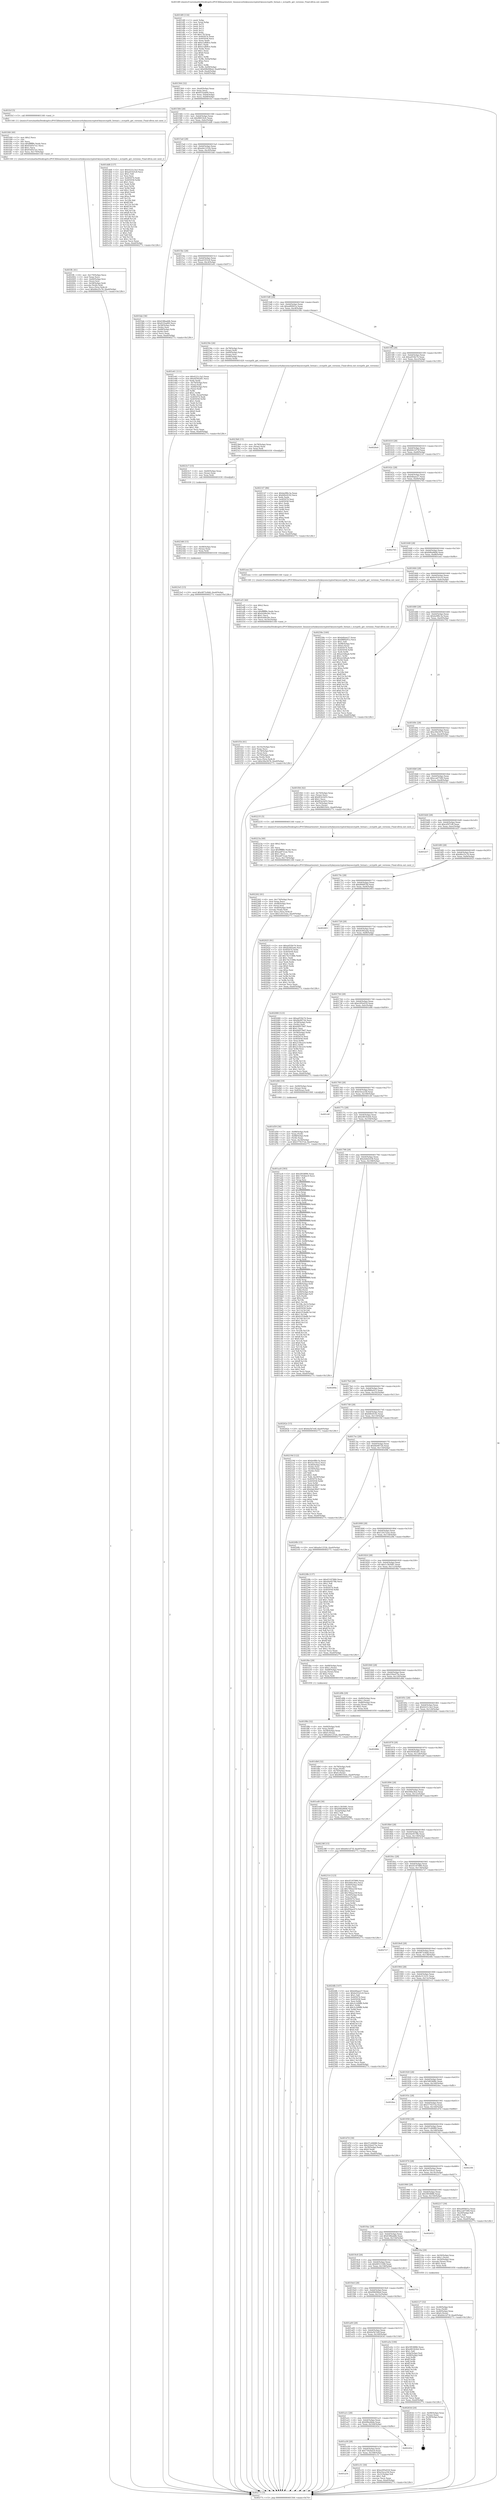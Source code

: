 digraph "0x4014f0" {
  label = "0x4014f0 (/mnt/c/Users/mathe/Desktop/tcc/POCII/binaries/extr_linuxsecuritykeysencrypted-keysecryptfs_format.c_ecryptfs_get_versions_Final-ollvm.out::main(0))"
  labelloc = "t"
  node[shape=record]

  Entry [label="",width=0.3,height=0.3,shape=circle,fillcolor=black,style=filled]
  "0x401564" [label="{
     0x401564 [32]\l
     | [instrs]\l
     &nbsp;&nbsp;0x401564 \<+6\>: mov -0xa0(%rbp),%eax\l
     &nbsp;&nbsp;0x40156a \<+2\>: mov %eax,%ecx\l
     &nbsp;&nbsp;0x40156c \<+6\>: sub $0x81f2ad00,%ecx\l
     &nbsp;&nbsp;0x401572 \<+6\>: mov %eax,-0xb4(%rbp)\l
     &nbsp;&nbsp;0x401578 \<+6\>: mov %ecx,-0xb8(%rbp)\l
     &nbsp;&nbsp;0x40157e \<+6\>: je 0000000000401fcf \<main+0xadf\>\l
  }"]
  "0x401fcf" [label="{
     0x401fcf [5]\l
     | [instrs]\l
     &nbsp;&nbsp;0x401fcf \<+5\>: call 0000000000401160 \<next_i\>\l
     | [calls]\l
     &nbsp;&nbsp;0x401160 \{1\} (/mnt/c/Users/mathe/Desktop/tcc/POCII/binaries/extr_linuxsecuritykeysencrypted-keysecryptfs_format.c_ecryptfs_get_versions_Final-ollvm.out::next_i)\l
  }"]
  "0x401584" [label="{
     0x401584 [28]\l
     | [instrs]\l
     &nbsp;&nbsp;0x401584 \<+5\>: jmp 0000000000401589 \<main+0x99\>\l
     &nbsp;&nbsp;0x401589 \<+6\>: mov -0xb4(%rbp),%eax\l
     &nbsp;&nbsp;0x40158f \<+5\>: sub $0x98019cfc,%eax\l
     &nbsp;&nbsp;0x401594 \<+6\>: mov %eax,-0xbc(%rbp)\l
     &nbsp;&nbsp;0x40159a \<+6\>: je 0000000000401dd8 \<main+0x8e8\>\l
  }"]
  Exit [label="",width=0.3,height=0.3,shape=circle,fillcolor=black,style=filled,peripheries=2]
  "0x401dd8" [label="{
     0x401dd8 [137]\l
     | [instrs]\l
     &nbsp;&nbsp;0x401dd8 \<+5\>: mov $0x4221c3a3,%eax\l
     &nbsp;&nbsp;0x401ddd \<+5\>: mov $0xa41f25c8,%ecx\l
     &nbsp;&nbsp;0x401de2 \<+2\>: mov $0x1,%dl\l
     &nbsp;&nbsp;0x401de4 \<+2\>: xor %esi,%esi\l
     &nbsp;&nbsp;0x401de6 \<+7\>: mov 0x405074,%edi\l
     &nbsp;&nbsp;0x401ded \<+8\>: mov 0x405058,%r8d\l
     &nbsp;&nbsp;0x401df5 \<+3\>: sub $0x1,%esi\l
     &nbsp;&nbsp;0x401df8 \<+3\>: mov %edi,%r9d\l
     &nbsp;&nbsp;0x401dfb \<+3\>: add %esi,%r9d\l
     &nbsp;&nbsp;0x401dfe \<+4\>: imul %r9d,%edi\l
     &nbsp;&nbsp;0x401e02 \<+3\>: and $0x1,%edi\l
     &nbsp;&nbsp;0x401e05 \<+3\>: cmp $0x0,%edi\l
     &nbsp;&nbsp;0x401e08 \<+4\>: sete %r10b\l
     &nbsp;&nbsp;0x401e0c \<+4\>: cmp $0xa,%r8d\l
     &nbsp;&nbsp;0x401e10 \<+4\>: setl %r11b\l
     &nbsp;&nbsp;0x401e14 \<+3\>: mov %r10b,%bl\l
     &nbsp;&nbsp;0x401e17 \<+3\>: xor $0xff,%bl\l
     &nbsp;&nbsp;0x401e1a \<+3\>: mov %r11b,%r14b\l
     &nbsp;&nbsp;0x401e1d \<+4\>: xor $0xff,%r14b\l
     &nbsp;&nbsp;0x401e21 \<+3\>: xor $0x1,%dl\l
     &nbsp;&nbsp;0x401e24 \<+3\>: mov %bl,%r15b\l
     &nbsp;&nbsp;0x401e27 \<+4\>: and $0xff,%r15b\l
     &nbsp;&nbsp;0x401e2b \<+3\>: and %dl,%r10b\l
     &nbsp;&nbsp;0x401e2e \<+3\>: mov %r14b,%r12b\l
     &nbsp;&nbsp;0x401e31 \<+4\>: and $0xff,%r12b\l
     &nbsp;&nbsp;0x401e35 \<+3\>: and %dl,%r11b\l
     &nbsp;&nbsp;0x401e38 \<+3\>: or %r10b,%r15b\l
     &nbsp;&nbsp;0x401e3b \<+3\>: or %r11b,%r12b\l
     &nbsp;&nbsp;0x401e3e \<+3\>: xor %r12b,%r15b\l
     &nbsp;&nbsp;0x401e41 \<+3\>: or %r14b,%bl\l
     &nbsp;&nbsp;0x401e44 \<+3\>: xor $0xff,%bl\l
     &nbsp;&nbsp;0x401e47 \<+3\>: or $0x1,%dl\l
     &nbsp;&nbsp;0x401e4a \<+2\>: and %dl,%bl\l
     &nbsp;&nbsp;0x401e4c \<+3\>: or %bl,%r15b\l
     &nbsp;&nbsp;0x401e4f \<+4\>: test $0x1,%r15b\l
     &nbsp;&nbsp;0x401e53 \<+3\>: cmovne %ecx,%eax\l
     &nbsp;&nbsp;0x401e56 \<+6\>: mov %eax,-0xa0(%rbp)\l
     &nbsp;&nbsp;0x401e5c \<+5\>: jmp 000000000040277c \<main+0x128c\>\l
  }"]
  "0x4015a0" [label="{
     0x4015a0 [28]\l
     | [instrs]\l
     &nbsp;&nbsp;0x4015a0 \<+5\>: jmp 00000000004015a5 \<main+0xb5\>\l
     &nbsp;&nbsp;0x4015a5 \<+6\>: mov -0xb4(%rbp),%eax\l
     &nbsp;&nbsp;0x4015ab \<+5\>: sub $0xa0e1252b,%eax\l
     &nbsp;&nbsp;0x4015b0 \<+6\>: mov %eax,-0xc0(%rbp)\l
     &nbsp;&nbsp;0x4015b6 \<+6\>: je 0000000000401fab \<main+0xabb\>\l
  }"]
  "0x4023e5" [label="{
     0x4023e5 [15]\l
     | [instrs]\l
     &nbsp;&nbsp;0x4023e5 \<+10\>: movl $0x4873c8dd,-0xa0(%rbp)\l
     &nbsp;&nbsp;0x4023ef \<+5\>: jmp 000000000040277c \<main+0x128c\>\l
  }"]
  "0x401fab" [label="{
     0x401fab [36]\l
     | [instrs]\l
     &nbsp;&nbsp;0x401fab \<+5\>: mov $0x638baddb,%eax\l
     &nbsp;&nbsp;0x401fb0 \<+5\>: mov $0x81f2ad00,%ecx\l
     &nbsp;&nbsp;0x401fb5 \<+4\>: mov -0x58(%rbp),%rdx\l
     &nbsp;&nbsp;0x401fb9 \<+2\>: mov (%rdx),%esi\l
     &nbsp;&nbsp;0x401fbb \<+4\>: mov -0x68(%rbp),%rdx\l
     &nbsp;&nbsp;0x401fbf \<+2\>: cmp (%rdx),%esi\l
     &nbsp;&nbsp;0x401fc1 \<+3\>: cmovl %ecx,%eax\l
     &nbsp;&nbsp;0x401fc4 \<+6\>: mov %eax,-0xa0(%rbp)\l
     &nbsp;&nbsp;0x401fca \<+5\>: jmp 000000000040277c \<main+0x128c\>\l
  }"]
  "0x4015bc" [label="{
     0x4015bc [28]\l
     | [instrs]\l
     &nbsp;&nbsp;0x4015bc \<+5\>: jmp 00000000004015c1 \<main+0xd1\>\l
     &nbsp;&nbsp;0x4015c1 \<+6\>: mov -0xb4(%rbp),%eax\l
     &nbsp;&nbsp;0x4015c7 \<+5\>: sub $0xa41f25c8,%eax\l
     &nbsp;&nbsp;0x4015cc \<+6\>: mov %eax,-0xc4(%rbp)\l
     &nbsp;&nbsp;0x4015d2 \<+6\>: je 0000000000401e61 \<main+0x971\>\l
  }"]
  "0x4023d6" [label="{
     0x4023d6 [15]\l
     | [instrs]\l
     &nbsp;&nbsp;0x4023d6 \<+4\>: mov -0x48(%rbp),%rax\l
     &nbsp;&nbsp;0x4023da \<+3\>: mov (%rax),%rax\l
     &nbsp;&nbsp;0x4023dd \<+3\>: mov %rax,%rdi\l
     &nbsp;&nbsp;0x4023e0 \<+5\>: call 0000000000401030 \<free@plt\>\l
     | [calls]\l
     &nbsp;&nbsp;0x401030 \{1\} (unknown)\l
  }"]
  "0x401e61" [label="{
     0x401e61 [111]\l
     | [instrs]\l
     &nbsp;&nbsp;0x401e61 \<+5\>: mov $0x4221c3a3,%eax\l
     &nbsp;&nbsp;0x401e66 \<+5\>: mov $0x44582df1,%ecx\l
     &nbsp;&nbsp;0x401e6b \<+2\>: xor %edx,%edx\l
     &nbsp;&nbsp;0x401e6d \<+4\>: mov -0x70(%rbp),%rsi\l
     &nbsp;&nbsp;0x401e71 \<+2\>: mov (%rsi),%edi\l
     &nbsp;&nbsp;0x401e73 \<+4\>: mov -0x80(%rbp),%rsi\l
     &nbsp;&nbsp;0x401e77 \<+2\>: cmp (%rsi),%edi\l
     &nbsp;&nbsp;0x401e79 \<+4\>: setl %r8b\l
     &nbsp;&nbsp;0x401e7d \<+4\>: and $0x1,%r8b\l
     &nbsp;&nbsp;0x401e81 \<+4\>: mov %r8b,-0x2a(%rbp)\l
     &nbsp;&nbsp;0x401e85 \<+7\>: mov 0x405074,%edi\l
     &nbsp;&nbsp;0x401e8c \<+8\>: mov 0x405058,%r9d\l
     &nbsp;&nbsp;0x401e94 \<+3\>: sub $0x1,%edx\l
     &nbsp;&nbsp;0x401e97 \<+3\>: mov %edi,%r10d\l
     &nbsp;&nbsp;0x401e9a \<+3\>: add %edx,%r10d\l
     &nbsp;&nbsp;0x401e9d \<+4\>: imul %r10d,%edi\l
     &nbsp;&nbsp;0x401ea1 \<+3\>: and $0x1,%edi\l
     &nbsp;&nbsp;0x401ea4 \<+3\>: cmp $0x0,%edi\l
     &nbsp;&nbsp;0x401ea7 \<+4\>: sete %r8b\l
     &nbsp;&nbsp;0x401eab \<+4\>: cmp $0xa,%r9d\l
     &nbsp;&nbsp;0x401eaf \<+4\>: setl %r11b\l
     &nbsp;&nbsp;0x401eb3 \<+3\>: mov %r8b,%bl\l
     &nbsp;&nbsp;0x401eb6 \<+3\>: and %r11b,%bl\l
     &nbsp;&nbsp;0x401eb9 \<+3\>: xor %r11b,%r8b\l
     &nbsp;&nbsp;0x401ebc \<+3\>: or %r8b,%bl\l
     &nbsp;&nbsp;0x401ebf \<+3\>: test $0x1,%bl\l
     &nbsp;&nbsp;0x401ec2 \<+3\>: cmovne %ecx,%eax\l
     &nbsp;&nbsp;0x401ec5 \<+6\>: mov %eax,-0xa0(%rbp)\l
     &nbsp;&nbsp;0x401ecb \<+5\>: jmp 000000000040277c \<main+0x128c\>\l
  }"]
  "0x4015d8" [label="{
     0x4015d8 [28]\l
     | [instrs]\l
     &nbsp;&nbsp;0x4015d8 \<+5\>: jmp 00000000004015dd \<main+0xed\>\l
     &nbsp;&nbsp;0x4015dd \<+6\>: mov -0xb4(%rbp),%eax\l
     &nbsp;&nbsp;0x4015e3 \<+5\>: sub $0xad0f401a,%eax\l
     &nbsp;&nbsp;0x4015e8 \<+6\>: mov %eax,-0xc8(%rbp)\l
     &nbsp;&nbsp;0x4015ee \<+6\>: je 000000000040239e \<main+0xeae\>\l
  }"]
  "0x4023c7" [label="{
     0x4023c7 [15]\l
     | [instrs]\l
     &nbsp;&nbsp;0x4023c7 \<+4\>: mov -0x60(%rbp),%rax\l
     &nbsp;&nbsp;0x4023cb \<+3\>: mov (%rax),%rax\l
     &nbsp;&nbsp;0x4023ce \<+3\>: mov %rax,%rdi\l
     &nbsp;&nbsp;0x4023d1 \<+5\>: call 0000000000401030 \<free@plt\>\l
     | [calls]\l
     &nbsp;&nbsp;0x401030 \{1\} (unknown)\l
  }"]
  "0x40239e" [label="{
     0x40239e [26]\l
     | [instrs]\l
     &nbsp;&nbsp;0x40239e \<+4\>: mov -0x78(%rbp),%rax\l
     &nbsp;&nbsp;0x4023a2 \<+3\>: mov (%rax),%rdi\l
     &nbsp;&nbsp;0x4023a5 \<+4\>: mov -0x60(%rbp),%rax\l
     &nbsp;&nbsp;0x4023a9 \<+3\>: mov (%rax),%rsi\l
     &nbsp;&nbsp;0x4023ac \<+4\>: mov -0x48(%rbp),%rax\l
     &nbsp;&nbsp;0x4023b0 \<+3\>: mov (%rax),%rdx\l
     &nbsp;&nbsp;0x4023b3 \<+5\>: call 0000000000401420 \<ecryptfs_get_versions\>\l
     | [calls]\l
     &nbsp;&nbsp;0x401420 \{1\} (/mnt/c/Users/mathe/Desktop/tcc/POCII/binaries/extr_linuxsecuritykeysencrypted-keysecryptfs_format.c_ecryptfs_get_versions_Final-ollvm.out::ecryptfs_get_versions)\l
  }"]
  "0x4015f4" [label="{
     0x4015f4 [28]\l
     | [instrs]\l
     &nbsp;&nbsp;0x4015f4 \<+5\>: jmp 00000000004015f9 \<main+0x109\>\l
     &nbsp;&nbsp;0x4015f9 \<+6\>: mov -0xb4(%rbp),%eax\l
     &nbsp;&nbsp;0x4015ff \<+5\>: sub $0xad55fe74,%eax\l
     &nbsp;&nbsp;0x401604 \<+6\>: mov %eax,-0xcc(%rbp)\l
     &nbsp;&nbsp;0x40160a \<+6\>: je 00000000004026e0 \<main+0x11f0\>\l
  }"]
  "0x4023b8" [label="{
     0x4023b8 [15]\l
     | [instrs]\l
     &nbsp;&nbsp;0x4023b8 \<+4\>: mov -0x78(%rbp),%rax\l
     &nbsp;&nbsp;0x4023bc \<+3\>: mov (%rax),%rax\l
     &nbsp;&nbsp;0x4023bf \<+3\>: mov %rax,%rdi\l
     &nbsp;&nbsp;0x4023c2 \<+5\>: call 0000000000401030 \<free@plt\>\l
     | [calls]\l
     &nbsp;&nbsp;0x401030 \{1\} (unknown)\l
  }"]
  "0x4026e0" [label="{
     0x4026e0\l
  }", style=dashed]
  "0x401610" [label="{
     0x401610 [28]\l
     | [instrs]\l
     &nbsp;&nbsp;0x401610 \<+5\>: jmp 0000000000401615 \<main+0x125\>\l
     &nbsp;&nbsp;0x401615 \<+6\>: mov -0xb4(%rbp),%eax\l
     &nbsp;&nbsp;0x40161b \<+5\>: sub $0xb0e1d73f,%eax\l
     &nbsp;&nbsp;0x401620 \<+6\>: mov %eax,-0xd0(%rbp)\l
     &nbsp;&nbsp;0x401626 \<+6\>: je 0000000000402147 \<main+0xc57\>\l
  }"]
  "0x402262" [label="{
     0x402262 [41]\l
     | [instrs]\l
     &nbsp;&nbsp;0x402262 \<+6\>: mov -0x174(%rbp),%ecx\l
     &nbsp;&nbsp;0x402268 \<+3\>: imul %eax,%ecx\l
     &nbsp;&nbsp;0x40226b \<+4\>: mov -0x48(%rbp),%rsi\l
     &nbsp;&nbsp;0x40226f \<+3\>: mov (%rsi),%rsi\l
     &nbsp;&nbsp;0x402272 \<+4\>: mov -0x40(%rbp),%rdi\l
     &nbsp;&nbsp;0x402276 \<+3\>: movslq (%rdi),%rdi\l
     &nbsp;&nbsp;0x402279 \<+3\>: mov %ecx,(%rsi,%rdi,4)\l
     &nbsp;&nbsp;0x40227c \<+10\>: movl $0x124152ee,-0xa0(%rbp)\l
     &nbsp;&nbsp;0x402286 \<+5\>: jmp 000000000040277c \<main+0x128c\>\l
  }"]
  "0x402147" [label="{
     0x402147 [86]\l
     | [instrs]\l
     &nbsp;&nbsp;0x402147 \<+5\>: mov $0xbe9f6c3a,%eax\l
     &nbsp;&nbsp;0x40214c \<+5\>: mov $0xfd9c8192,%ecx\l
     &nbsp;&nbsp;0x402151 \<+2\>: xor %edx,%edx\l
     &nbsp;&nbsp;0x402153 \<+7\>: mov 0x405074,%esi\l
     &nbsp;&nbsp;0x40215a \<+7\>: mov 0x405058,%edi\l
     &nbsp;&nbsp;0x402161 \<+3\>: sub $0x1,%edx\l
     &nbsp;&nbsp;0x402164 \<+3\>: mov %esi,%r8d\l
     &nbsp;&nbsp;0x402167 \<+3\>: add %edx,%r8d\l
     &nbsp;&nbsp;0x40216a \<+4\>: imul %r8d,%esi\l
     &nbsp;&nbsp;0x40216e \<+3\>: and $0x1,%esi\l
     &nbsp;&nbsp;0x402171 \<+3\>: cmp $0x0,%esi\l
     &nbsp;&nbsp;0x402174 \<+4\>: sete %r9b\l
     &nbsp;&nbsp;0x402178 \<+3\>: cmp $0xa,%edi\l
     &nbsp;&nbsp;0x40217b \<+4\>: setl %r10b\l
     &nbsp;&nbsp;0x40217f \<+3\>: mov %r9b,%r11b\l
     &nbsp;&nbsp;0x402182 \<+3\>: and %r10b,%r11b\l
     &nbsp;&nbsp;0x402185 \<+3\>: xor %r10b,%r9b\l
     &nbsp;&nbsp;0x402188 \<+3\>: or %r9b,%r11b\l
     &nbsp;&nbsp;0x40218b \<+4\>: test $0x1,%r11b\l
     &nbsp;&nbsp;0x40218f \<+3\>: cmovne %ecx,%eax\l
     &nbsp;&nbsp;0x402192 \<+6\>: mov %eax,-0xa0(%rbp)\l
     &nbsp;&nbsp;0x402198 \<+5\>: jmp 000000000040277c \<main+0x128c\>\l
  }"]
  "0x40162c" [label="{
     0x40162c [28]\l
     | [instrs]\l
     &nbsp;&nbsp;0x40162c \<+5\>: jmp 0000000000401631 \<main+0x141\>\l
     &nbsp;&nbsp;0x401631 \<+6\>: mov -0xb4(%rbp),%eax\l
     &nbsp;&nbsp;0x401637 \<+5\>: sub $0xb4faae27,%eax\l
     &nbsp;&nbsp;0x40163c \<+6\>: mov %eax,-0xd4(%rbp)\l
     &nbsp;&nbsp;0x401642 \<+6\>: je 0000000000402765 \<main+0x1275\>\l
  }"]
  "0x40223a" [label="{
     0x40223a [40]\l
     | [instrs]\l
     &nbsp;&nbsp;0x40223a \<+5\>: mov $0x2,%ecx\l
     &nbsp;&nbsp;0x40223f \<+1\>: cltd\l
     &nbsp;&nbsp;0x402240 \<+2\>: idiv %ecx\l
     &nbsp;&nbsp;0x402242 \<+6\>: imul $0xfffffffe,%edx,%ecx\l
     &nbsp;&nbsp;0x402248 \<+6\>: add $0xaa872cae,%ecx\l
     &nbsp;&nbsp;0x40224e \<+3\>: add $0x1,%ecx\l
     &nbsp;&nbsp;0x402251 \<+6\>: sub $0xaa872cae,%ecx\l
     &nbsp;&nbsp;0x402257 \<+6\>: mov %ecx,-0x174(%rbp)\l
     &nbsp;&nbsp;0x40225d \<+5\>: call 0000000000401160 \<next_i\>\l
     | [calls]\l
     &nbsp;&nbsp;0x401160 \{1\} (/mnt/c/Users/mathe/Desktop/tcc/POCII/binaries/extr_linuxsecuritykeysencrypted-keysecryptfs_format.c_ecryptfs_get_versions_Final-ollvm.out::next_i)\l
  }"]
  "0x402765" [label="{
     0x402765\l
  }", style=dashed]
  "0x401648" [label="{
     0x401648 [28]\l
     | [instrs]\l
     &nbsp;&nbsp;0x401648 \<+5\>: jmp 000000000040164d \<main+0x15d\>\l
     &nbsp;&nbsp;0x40164d \<+6\>: mov -0xb4(%rbp),%eax\l
     &nbsp;&nbsp;0x401653 \<+5\>: sub $0xb90a9606,%eax\l
     &nbsp;&nbsp;0x401658 \<+6\>: mov %eax,-0xd8(%rbp)\l
     &nbsp;&nbsp;0x40165e \<+6\>: je 0000000000401eee \<main+0x9fe\>\l
  }"]
  "0x402127" [label="{
     0x402127 [32]\l
     | [instrs]\l
     &nbsp;&nbsp;0x402127 \<+4\>: mov -0x48(%rbp),%rdi\l
     &nbsp;&nbsp;0x40212b \<+3\>: mov %rax,(%rdi)\l
     &nbsp;&nbsp;0x40212e \<+4\>: mov -0x40(%rbp),%rax\l
     &nbsp;&nbsp;0x402132 \<+6\>: movl $0x0,(%rax)\l
     &nbsp;&nbsp;0x402138 \<+10\>: movl $0xb0e1d73f,-0xa0(%rbp)\l
     &nbsp;&nbsp;0x402142 \<+5\>: jmp 000000000040277c \<main+0x128c\>\l
  }"]
  "0x401eee" [label="{
     0x401eee [5]\l
     | [instrs]\l
     &nbsp;&nbsp;0x401eee \<+5\>: call 0000000000401160 \<next_i\>\l
     | [calls]\l
     &nbsp;&nbsp;0x401160 \{1\} (/mnt/c/Users/mathe/Desktop/tcc/POCII/binaries/extr_linuxsecuritykeysencrypted-keysecryptfs_format.c_ecryptfs_get_versions_Final-ollvm.out::next_i)\l
  }"]
  "0x401664" [label="{
     0x401664 [28]\l
     | [instrs]\l
     &nbsp;&nbsp;0x401664 \<+5\>: jmp 0000000000401669 \<main+0x179\>\l
     &nbsp;&nbsp;0x401669 \<+6\>: mov -0xb4(%rbp),%eax\l
     &nbsp;&nbsp;0x40166f \<+5\>: sub $0xbc01b1c0,%eax\l
     &nbsp;&nbsp;0x401674 \<+6\>: mov %eax,-0xdc(%rbp)\l
     &nbsp;&nbsp;0x40167a \<+6\>: je 000000000040258e \<main+0x109e\>\l
  }"]
  "0x401ffc" [label="{
     0x401ffc [41]\l
     | [instrs]\l
     &nbsp;&nbsp;0x401ffc \<+6\>: mov -0x170(%rbp),%ecx\l
     &nbsp;&nbsp;0x402002 \<+3\>: imul %eax,%ecx\l
     &nbsp;&nbsp;0x402005 \<+4\>: mov -0x60(%rbp),%rsi\l
     &nbsp;&nbsp;0x402009 \<+3\>: mov (%rsi),%rsi\l
     &nbsp;&nbsp;0x40200c \<+4\>: mov -0x58(%rbp),%rdi\l
     &nbsp;&nbsp;0x402010 \<+3\>: movslq (%rdi),%rdi\l
     &nbsp;&nbsp;0x402013 \<+3\>: mov %ecx,(%rsi,%rdi,4)\l
     &nbsp;&nbsp;0x402016 \<+10\>: movl $0xd0e25c76,-0xa0(%rbp)\l
     &nbsp;&nbsp;0x402020 \<+5\>: jmp 000000000040277c \<main+0x128c\>\l
  }"]
  "0x40258e" [label="{
     0x40258e [160]\l
     | [instrs]\l
     &nbsp;&nbsp;0x40258e \<+5\>: mov $0xb4faae27,%eax\l
     &nbsp;&nbsp;0x402593 \<+5\>: mov $0xf880e912,%ecx\l
     &nbsp;&nbsp;0x402598 \<+2\>: mov $0x1,%dl\l
     &nbsp;&nbsp;0x40259a \<+7\>: mov -0x98(%rbp),%rsi\l
     &nbsp;&nbsp;0x4025a1 \<+6\>: movl $0x0,(%rsi)\l
     &nbsp;&nbsp;0x4025a7 \<+7\>: mov 0x405074,%edi\l
     &nbsp;&nbsp;0x4025ae \<+8\>: mov 0x405058,%r8d\l
     &nbsp;&nbsp;0x4025b6 \<+3\>: mov %edi,%r9d\l
     &nbsp;&nbsp;0x4025b9 \<+7\>: sub $0xee5dfaab,%r9d\l
     &nbsp;&nbsp;0x4025c0 \<+4\>: sub $0x1,%r9d\l
     &nbsp;&nbsp;0x4025c4 \<+7\>: add $0xee5dfaab,%r9d\l
     &nbsp;&nbsp;0x4025cb \<+4\>: imul %r9d,%edi\l
     &nbsp;&nbsp;0x4025cf \<+3\>: and $0x1,%edi\l
     &nbsp;&nbsp;0x4025d2 \<+3\>: cmp $0x0,%edi\l
     &nbsp;&nbsp;0x4025d5 \<+4\>: sete %r10b\l
     &nbsp;&nbsp;0x4025d9 \<+4\>: cmp $0xa,%r8d\l
     &nbsp;&nbsp;0x4025dd \<+4\>: setl %r11b\l
     &nbsp;&nbsp;0x4025e1 \<+3\>: mov %r10b,%bl\l
     &nbsp;&nbsp;0x4025e4 \<+3\>: xor $0xff,%bl\l
     &nbsp;&nbsp;0x4025e7 \<+3\>: mov %r11b,%r14b\l
     &nbsp;&nbsp;0x4025ea \<+4\>: xor $0xff,%r14b\l
     &nbsp;&nbsp;0x4025ee \<+3\>: xor $0x0,%dl\l
     &nbsp;&nbsp;0x4025f1 \<+3\>: mov %bl,%r15b\l
     &nbsp;&nbsp;0x4025f4 \<+4\>: and $0x0,%r15b\l
     &nbsp;&nbsp;0x4025f8 \<+3\>: and %dl,%r10b\l
     &nbsp;&nbsp;0x4025fb \<+3\>: mov %r14b,%r12b\l
     &nbsp;&nbsp;0x4025fe \<+4\>: and $0x0,%r12b\l
     &nbsp;&nbsp;0x402602 \<+3\>: and %dl,%r11b\l
     &nbsp;&nbsp;0x402605 \<+3\>: or %r10b,%r15b\l
     &nbsp;&nbsp;0x402608 \<+3\>: or %r11b,%r12b\l
     &nbsp;&nbsp;0x40260b \<+3\>: xor %r12b,%r15b\l
     &nbsp;&nbsp;0x40260e \<+3\>: or %r14b,%bl\l
     &nbsp;&nbsp;0x402611 \<+3\>: xor $0xff,%bl\l
     &nbsp;&nbsp;0x402614 \<+3\>: or $0x0,%dl\l
     &nbsp;&nbsp;0x402617 \<+2\>: and %dl,%bl\l
     &nbsp;&nbsp;0x402619 \<+3\>: or %bl,%r15b\l
     &nbsp;&nbsp;0x40261c \<+4\>: test $0x1,%r15b\l
     &nbsp;&nbsp;0x402620 \<+3\>: cmovne %ecx,%eax\l
     &nbsp;&nbsp;0x402623 \<+6\>: mov %eax,-0xa0(%rbp)\l
     &nbsp;&nbsp;0x402629 \<+5\>: jmp 000000000040277c \<main+0x128c\>\l
  }"]
  "0x401680" [label="{
     0x401680 [28]\l
     | [instrs]\l
     &nbsp;&nbsp;0x401680 \<+5\>: jmp 0000000000401685 \<main+0x195\>\l
     &nbsp;&nbsp;0x401685 \<+6\>: mov -0xb4(%rbp),%eax\l
     &nbsp;&nbsp;0x40168b \<+5\>: sub $0xbe9f6c3a,%eax\l
     &nbsp;&nbsp;0x401690 \<+6\>: mov %eax,-0xe0(%rbp)\l
     &nbsp;&nbsp;0x401696 \<+6\>: je 0000000000402702 \<main+0x1212\>\l
  }"]
  "0x401fd4" [label="{
     0x401fd4 [40]\l
     | [instrs]\l
     &nbsp;&nbsp;0x401fd4 \<+5\>: mov $0x2,%ecx\l
     &nbsp;&nbsp;0x401fd9 \<+1\>: cltd\l
     &nbsp;&nbsp;0x401fda \<+2\>: idiv %ecx\l
     &nbsp;&nbsp;0x401fdc \<+6\>: imul $0xfffffffe,%edx,%ecx\l
     &nbsp;&nbsp;0x401fe2 \<+6\>: add $0x93d5e7a1,%ecx\l
     &nbsp;&nbsp;0x401fe8 \<+3\>: add $0x1,%ecx\l
     &nbsp;&nbsp;0x401feb \<+6\>: sub $0x93d5e7a1,%ecx\l
     &nbsp;&nbsp;0x401ff1 \<+6\>: mov %ecx,-0x170(%rbp)\l
     &nbsp;&nbsp;0x401ff7 \<+5\>: call 0000000000401160 \<next_i\>\l
     | [calls]\l
     &nbsp;&nbsp;0x401160 \{1\} (/mnt/c/Users/mathe/Desktop/tcc/POCII/binaries/extr_linuxsecuritykeysencrypted-keysecryptfs_format.c_ecryptfs_get_versions_Final-ollvm.out::next_i)\l
  }"]
  "0x402702" [label="{
     0x402702\l
  }", style=dashed]
  "0x40169c" [label="{
     0x40169c [28]\l
     | [instrs]\l
     &nbsp;&nbsp;0x40169c \<+5\>: jmp 00000000004016a1 \<main+0x1b1\>\l
     &nbsp;&nbsp;0x4016a1 \<+6\>: mov -0xb4(%rbp),%eax\l
     &nbsp;&nbsp;0x4016a7 \<+5\>: sub $0xc94e5678,%eax\l
     &nbsp;&nbsp;0x4016ac \<+6\>: mov %eax,-0xe4(%rbp)\l
     &nbsp;&nbsp;0x4016b2 \<+6\>: je 0000000000401f44 \<main+0xa54\>\l
  }"]
  "0x401f8b" [label="{
     0x401f8b [32]\l
     | [instrs]\l
     &nbsp;&nbsp;0x401f8b \<+4\>: mov -0x60(%rbp),%rdi\l
     &nbsp;&nbsp;0x401f8f \<+3\>: mov %rax,(%rdi)\l
     &nbsp;&nbsp;0x401f92 \<+4\>: mov -0x58(%rbp),%rax\l
     &nbsp;&nbsp;0x401f96 \<+6\>: movl $0x0,(%rax)\l
     &nbsp;&nbsp;0x401f9c \<+10\>: movl $0xa0e1252b,-0xa0(%rbp)\l
     &nbsp;&nbsp;0x401fa6 \<+5\>: jmp 000000000040277c \<main+0x128c\>\l
  }"]
  "0x401f44" [label="{
     0x401f44 [42]\l
     | [instrs]\l
     &nbsp;&nbsp;0x401f44 \<+4\>: mov -0x70(%rbp),%rax\l
     &nbsp;&nbsp;0x401f48 \<+2\>: mov (%rax),%ecx\l
     &nbsp;&nbsp;0x401f4a \<+6\>: add $0xf03e5d55,%ecx\l
     &nbsp;&nbsp;0x401f50 \<+3\>: add $0x1,%ecx\l
     &nbsp;&nbsp;0x401f53 \<+6\>: sub $0xf03e5d55,%ecx\l
     &nbsp;&nbsp;0x401f59 \<+4\>: mov -0x70(%rbp),%rax\l
     &nbsp;&nbsp;0x401f5d \<+2\>: mov %ecx,(%rax)\l
     &nbsp;&nbsp;0x401f5f \<+10\>: movl $0x98019cfc,-0xa0(%rbp)\l
     &nbsp;&nbsp;0x401f69 \<+5\>: jmp 000000000040277c \<main+0x128c\>\l
  }"]
  "0x4016b8" [label="{
     0x4016b8 [28]\l
     | [instrs]\l
     &nbsp;&nbsp;0x4016b8 \<+5\>: jmp 00000000004016bd \<main+0x1cd\>\l
     &nbsp;&nbsp;0x4016bd \<+6\>: mov -0xb4(%rbp),%eax\l
     &nbsp;&nbsp;0x4016c3 \<+5\>: sub $0xcca07589,%eax\l
     &nbsp;&nbsp;0x4016c8 \<+6\>: mov %eax,-0xe8(%rbp)\l
     &nbsp;&nbsp;0x4016ce \<+6\>: je 0000000000402235 \<main+0xd45\>\l
  }"]
  "0x401f1b" [label="{
     0x401f1b [41]\l
     | [instrs]\l
     &nbsp;&nbsp;0x401f1b \<+6\>: mov -0x16c(%rbp),%ecx\l
     &nbsp;&nbsp;0x401f21 \<+3\>: imul %eax,%ecx\l
     &nbsp;&nbsp;0x401f24 \<+4\>: mov -0x78(%rbp),%rsi\l
     &nbsp;&nbsp;0x401f28 \<+3\>: mov (%rsi),%rsi\l
     &nbsp;&nbsp;0x401f2b \<+4\>: mov -0x70(%rbp),%rdi\l
     &nbsp;&nbsp;0x401f2f \<+3\>: movslq (%rdi),%rdi\l
     &nbsp;&nbsp;0x401f32 \<+3\>: mov %ecx,(%rsi,%rdi,4)\l
     &nbsp;&nbsp;0x401f35 \<+10\>: movl $0xc94e5678,-0xa0(%rbp)\l
     &nbsp;&nbsp;0x401f3f \<+5\>: jmp 000000000040277c \<main+0x128c\>\l
  }"]
  "0x402235" [label="{
     0x402235 [5]\l
     | [instrs]\l
     &nbsp;&nbsp;0x402235 \<+5\>: call 0000000000401160 \<next_i\>\l
     | [calls]\l
     &nbsp;&nbsp;0x401160 \{1\} (/mnt/c/Users/mathe/Desktop/tcc/POCII/binaries/extr_linuxsecuritykeysencrypted-keysecryptfs_format.c_ecryptfs_get_versions_Final-ollvm.out::next_i)\l
  }"]
  "0x4016d4" [label="{
     0x4016d4 [28]\l
     | [instrs]\l
     &nbsp;&nbsp;0x4016d4 \<+5\>: jmp 00000000004016d9 \<main+0x1e9\>\l
     &nbsp;&nbsp;0x4016d9 \<+6\>: mov -0xb4(%rbp),%eax\l
     &nbsp;&nbsp;0x4016df \<+5\>: sub $0xcd5f7cf8,%eax\l
     &nbsp;&nbsp;0x4016e4 \<+6\>: mov %eax,-0xec(%rbp)\l
     &nbsp;&nbsp;0x4016ea \<+6\>: je 0000000000401d37 \<main+0x847\>\l
  }"]
  "0x401ef3" [label="{
     0x401ef3 [40]\l
     | [instrs]\l
     &nbsp;&nbsp;0x401ef3 \<+5\>: mov $0x2,%ecx\l
     &nbsp;&nbsp;0x401ef8 \<+1\>: cltd\l
     &nbsp;&nbsp;0x401ef9 \<+2\>: idiv %ecx\l
     &nbsp;&nbsp;0x401efb \<+6\>: imul $0xfffffffe,%edx,%ecx\l
     &nbsp;&nbsp;0x401f01 \<+6\>: add $0x4cb9e26c,%ecx\l
     &nbsp;&nbsp;0x401f07 \<+3\>: add $0x1,%ecx\l
     &nbsp;&nbsp;0x401f0a \<+6\>: sub $0x4cb9e26c,%ecx\l
     &nbsp;&nbsp;0x401f10 \<+6\>: mov %ecx,-0x16c(%rbp)\l
     &nbsp;&nbsp;0x401f16 \<+5\>: call 0000000000401160 \<next_i\>\l
     | [calls]\l
     &nbsp;&nbsp;0x401160 \{1\} (/mnt/c/Users/mathe/Desktop/tcc/POCII/binaries/extr_linuxsecuritykeysencrypted-keysecryptfs_format.c_ecryptfs_get_versions_Final-ollvm.out::next_i)\l
  }"]
  "0x401d37" [label="{
     0x401d37\l
  }", style=dashed]
  "0x4016f0" [label="{
     0x4016f0 [28]\l
     | [instrs]\l
     &nbsp;&nbsp;0x4016f0 \<+5\>: jmp 00000000004016f5 \<main+0x205\>\l
     &nbsp;&nbsp;0x4016f5 \<+6\>: mov -0xb4(%rbp),%eax\l
     &nbsp;&nbsp;0x4016fb \<+5\>: sub $0xd0e25c76,%eax\l
     &nbsp;&nbsp;0x401700 \<+6\>: mov %eax,-0xf0(%rbp)\l
     &nbsp;&nbsp;0x401706 \<+6\>: je 0000000000402025 \<main+0xb35\>\l
  }"]
  "0x401db8" [label="{
     0x401db8 [32]\l
     | [instrs]\l
     &nbsp;&nbsp;0x401db8 \<+4\>: mov -0x78(%rbp),%rdi\l
     &nbsp;&nbsp;0x401dbc \<+3\>: mov %rax,(%rdi)\l
     &nbsp;&nbsp;0x401dbf \<+4\>: mov -0x70(%rbp),%rax\l
     &nbsp;&nbsp;0x401dc3 \<+6\>: movl $0x0,(%rax)\l
     &nbsp;&nbsp;0x401dc9 \<+10\>: movl $0x98019cfc,-0xa0(%rbp)\l
     &nbsp;&nbsp;0x401dd3 \<+5\>: jmp 000000000040277c \<main+0x128c\>\l
  }"]
  "0x402025" [label="{
     0x402025 [91]\l
     | [instrs]\l
     &nbsp;&nbsp;0x402025 \<+5\>: mov $0xad55fe74,%eax\l
     &nbsp;&nbsp;0x40202a \<+5\>: mov $0xdc092a4a,%ecx\l
     &nbsp;&nbsp;0x40202f \<+7\>: mov 0x405074,%edx\l
     &nbsp;&nbsp;0x402036 \<+7\>: mov 0x405058,%esi\l
     &nbsp;&nbsp;0x40203d \<+2\>: mov %edx,%edi\l
     &nbsp;&nbsp;0x40203f \<+6\>: add $0x74c5186b,%edi\l
     &nbsp;&nbsp;0x402045 \<+3\>: sub $0x1,%edi\l
     &nbsp;&nbsp;0x402048 \<+6\>: sub $0x74c5186b,%edi\l
     &nbsp;&nbsp;0x40204e \<+3\>: imul %edi,%edx\l
     &nbsp;&nbsp;0x402051 \<+3\>: and $0x1,%edx\l
     &nbsp;&nbsp;0x402054 \<+3\>: cmp $0x0,%edx\l
     &nbsp;&nbsp;0x402057 \<+4\>: sete %r8b\l
     &nbsp;&nbsp;0x40205b \<+3\>: cmp $0xa,%esi\l
     &nbsp;&nbsp;0x40205e \<+4\>: setl %r9b\l
     &nbsp;&nbsp;0x402062 \<+3\>: mov %r8b,%r10b\l
     &nbsp;&nbsp;0x402065 \<+3\>: and %r9b,%r10b\l
     &nbsp;&nbsp;0x402068 \<+3\>: xor %r9b,%r8b\l
     &nbsp;&nbsp;0x40206b \<+3\>: or %r8b,%r10b\l
     &nbsp;&nbsp;0x40206e \<+4\>: test $0x1,%r10b\l
     &nbsp;&nbsp;0x402072 \<+3\>: cmovne %ecx,%eax\l
     &nbsp;&nbsp;0x402075 \<+6\>: mov %eax,-0xa0(%rbp)\l
     &nbsp;&nbsp;0x40207b \<+5\>: jmp 000000000040277c \<main+0x128c\>\l
  }"]
  "0x40170c" [label="{
     0x40170c [28]\l
     | [instrs]\l
     &nbsp;&nbsp;0x40170c \<+5\>: jmp 0000000000401711 \<main+0x221\>\l
     &nbsp;&nbsp;0x401711 \<+6\>: mov -0xb4(%rbp),%eax\l
     &nbsp;&nbsp;0x401717 \<+5\>: sub $0xd9d0f7fd,%eax\l
     &nbsp;&nbsp;0x40171c \<+6\>: mov %eax,-0xf4(%rbp)\l
     &nbsp;&nbsp;0x401722 \<+6\>: je 0000000000402403 \<main+0xf13\>\l
  }"]
  "0x401d59" [label="{
     0x401d59 [36]\l
     | [instrs]\l
     &nbsp;&nbsp;0x401d59 \<+7\>: mov -0x88(%rbp),%rdi\l
     &nbsp;&nbsp;0x401d60 \<+2\>: mov %eax,(%rdi)\l
     &nbsp;&nbsp;0x401d62 \<+7\>: mov -0x88(%rbp),%rdi\l
     &nbsp;&nbsp;0x401d69 \<+2\>: mov (%rdi),%eax\l
     &nbsp;&nbsp;0x401d6b \<+3\>: mov %eax,-0x30(%rbp)\l
     &nbsp;&nbsp;0x401d6e \<+10\>: movl $0x577637cb,-0xa0(%rbp)\l
     &nbsp;&nbsp;0x401d78 \<+5\>: jmp 000000000040277c \<main+0x128c\>\l
  }"]
  "0x402403" [label="{
     0x402403\l
  }", style=dashed]
  "0x401728" [label="{
     0x401728 [28]\l
     | [instrs]\l
     &nbsp;&nbsp;0x401728 \<+5\>: jmp 000000000040172d \<main+0x23d\>\l
     &nbsp;&nbsp;0x40172d \<+6\>: mov -0xb4(%rbp),%eax\l
     &nbsp;&nbsp;0x401733 \<+5\>: sub $0xdc092a4a,%eax\l
     &nbsp;&nbsp;0x401738 \<+6\>: mov %eax,-0xf8(%rbp)\l
     &nbsp;&nbsp;0x40173e \<+6\>: je 0000000000402080 \<main+0xb90\>\l
  }"]
  "0x401a54" [label="{
     0x401a54\l
  }", style=dashed]
  "0x402080" [label="{
     0x402080 [123]\l
     | [instrs]\l
     &nbsp;&nbsp;0x402080 \<+5\>: mov $0xad55fe74,%eax\l
     &nbsp;&nbsp;0x402085 \<+5\>: mov $0xfde9072b,%ecx\l
     &nbsp;&nbsp;0x40208a \<+4\>: mov -0x58(%rbp),%rdx\l
     &nbsp;&nbsp;0x40208e \<+2\>: mov (%rdx),%esi\l
     &nbsp;&nbsp;0x402090 \<+6\>: add $0x649578d7,%esi\l
     &nbsp;&nbsp;0x402096 \<+3\>: add $0x1,%esi\l
     &nbsp;&nbsp;0x402099 \<+6\>: sub $0x649578d7,%esi\l
     &nbsp;&nbsp;0x40209f \<+4\>: mov -0x58(%rbp),%rdx\l
     &nbsp;&nbsp;0x4020a3 \<+2\>: mov %esi,(%rdx)\l
     &nbsp;&nbsp;0x4020a5 \<+7\>: mov 0x405074,%esi\l
     &nbsp;&nbsp;0x4020ac \<+7\>: mov 0x405058,%edi\l
     &nbsp;&nbsp;0x4020b3 \<+3\>: mov %esi,%r8d\l
     &nbsp;&nbsp;0x4020b6 \<+7\>: sub $0x215bca10,%r8d\l
     &nbsp;&nbsp;0x4020bd \<+4\>: sub $0x1,%r8d\l
     &nbsp;&nbsp;0x4020c1 \<+7\>: add $0x215bca10,%r8d\l
     &nbsp;&nbsp;0x4020c8 \<+4\>: imul %r8d,%esi\l
     &nbsp;&nbsp;0x4020cc \<+3\>: and $0x1,%esi\l
     &nbsp;&nbsp;0x4020cf \<+3\>: cmp $0x0,%esi\l
     &nbsp;&nbsp;0x4020d2 \<+4\>: sete %r9b\l
     &nbsp;&nbsp;0x4020d6 \<+3\>: cmp $0xa,%edi\l
     &nbsp;&nbsp;0x4020d9 \<+4\>: setl %r10b\l
     &nbsp;&nbsp;0x4020dd \<+3\>: mov %r9b,%r11b\l
     &nbsp;&nbsp;0x4020e0 \<+3\>: and %r10b,%r11b\l
     &nbsp;&nbsp;0x4020e3 \<+3\>: xor %r10b,%r9b\l
     &nbsp;&nbsp;0x4020e6 \<+3\>: or %r9b,%r11b\l
     &nbsp;&nbsp;0x4020e9 \<+4\>: test $0x1,%r11b\l
     &nbsp;&nbsp;0x4020ed \<+3\>: cmovne %ecx,%eax\l
     &nbsp;&nbsp;0x4020f0 \<+6\>: mov %eax,-0xa0(%rbp)\l
     &nbsp;&nbsp;0x4020f6 \<+5\>: jmp 000000000040277c \<main+0x128c\>\l
  }"]
  "0x401744" [label="{
     0x401744 [28]\l
     | [instrs]\l
     &nbsp;&nbsp;0x401744 \<+5\>: jmp 0000000000401749 \<main+0x259\>\l
     &nbsp;&nbsp;0x401749 \<+6\>: mov -0xb4(%rbp),%eax\l
     &nbsp;&nbsp;0x40174f \<+5\>: sub $0xe295e018,%eax\l
     &nbsp;&nbsp;0x401754 \<+6\>: mov %eax,-0xfc(%rbp)\l
     &nbsp;&nbsp;0x40175a \<+6\>: je 0000000000401d46 \<main+0x856\>\l
  }"]
  "0x401c51" [label="{
     0x401c51 [30]\l
     | [instrs]\l
     &nbsp;&nbsp;0x401c51 \<+5\>: mov $0xe295e018,%eax\l
     &nbsp;&nbsp;0x401c56 \<+5\>: mov $0xe5eca1fd,%ecx\l
     &nbsp;&nbsp;0x401c5b \<+3\>: mov -0x31(%rbp),%dl\l
     &nbsp;&nbsp;0x401c5e \<+3\>: test $0x1,%dl\l
     &nbsp;&nbsp;0x401c61 \<+3\>: cmovne %ecx,%eax\l
     &nbsp;&nbsp;0x401c64 \<+6\>: mov %eax,-0xa0(%rbp)\l
     &nbsp;&nbsp;0x401c6a \<+5\>: jmp 000000000040277c \<main+0x128c\>\l
  }"]
  "0x401d46" [label="{
     0x401d46 [19]\l
     | [instrs]\l
     &nbsp;&nbsp;0x401d46 \<+7\>: mov -0x90(%rbp),%rax\l
     &nbsp;&nbsp;0x401d4d \<+3\>: mov (%rax),%rax\l
     &nbsp;&nbsp;0x401d50 \<+4\>: mov 0x8(%rax),%rdi\l
     &nbsp;&nbsp;0x401d54 \<+5\>: call 0000000000401060 \<atoi@plt\>\l
     | [calls]\l
     &nbsp;&nbsp;0x401060 \{1\} (unknown)\l
  }"]
  "0x401760" [label="{
     0x401760 [28]\l
     | [instrs]\l
     &nbsp;&nbsp;0x401760 \<+5\>: jmp 0000000000401765 \<main+0x275\>\l
     &nbsp;&nbsp;0x401765 \<+6\>: mov -0xb4(%rbp),%eax\l
     &nbsp;&nbsp;0x40176b \<+5\>: sub $0xe5eca1fd,%eax\l
     &nbsp;&nbsp;0x401770 \<+6\>: mov %eax,-0x100(%rbp)\l
     &nbsp;&nbsp;0x401776 \<+6\>: je 0000000000401c6f \<main+0x77f\>\l
  }"]
  "0x401a38" [label="{
     0x401a38 [28]\l
     | [instrs]\l
     &nbsp;&nbsp;0x401a38 \<+5\>: jmp 0000000000401a3d \<main+0x54d\>\l
     &nbsp;&nbsp;0x401a3d \<+6\>: mov -0xb4(%rbp),%eax\l
     &nbsp;&nbsp;0x401a43 \<+5\>: sub $0x7302bec9,%eax\l
     &nbsp;&nbsp;0x401a48 \<+6\>: mov %eax,-0x168(%rbp)\l
     &nbsp;&nbsp;0x401a4e \<+6\>: je 0000000000401c51 \<main+0x761\>\l
  }"]
  "0x401c6f" [label="{
     0x401c6f\l
  }", style=dashed]
  "0x40177c" [label="{
     0x40177c [28]\l
     | [instrs]\l
     &nbsp;&nbsp;0x40177c \<+5\>: jmp 0000000000401781 \<main+0x291\>\l
     &nbsp;&nbsp;0x401781 \<+6\>: mov -0xb4(%rbp),%eax\l
     &nbsp;&nbsp;0x401787 \<+5\>: sub $0xe80342b4,%eax\l
     &nbsp;&nbsp;0x40178c \<+6\>: mov %eax,-0x104(%rbp)\l
     &nbsp;&nbsp;0x401792 \<+6\>: je 0000000000401ac8 \<main+0x5d8\>\l
  }"]
  "0x40245e" [label="{
     0x40245e\l
  }", style=dashed]
  "0x401ac8" [label="{
     0x401ac8 [393]\l
     | [instrs]\l
     &nbsp;&nbsp;0x401ac8 \<+5\>: mov $0x5f938f86,%eax\l
     &nbsp;&nbsp;0x401acd \<+5\>: mov $0x7302bec9,%ecx\l
     &nbsp;&nbsp;0x401ad2 \<+2\>: mov $0x1,%dl\l
     &nbsp;&nbsp;0x401ad4 \<+3\>: mov %rsp,%rsi\l
     &nbsp;&nbsp;0x401ad7 \<+4\>: add $0xfffffffffffffff0,%rsi\l
     &nbsp;&nbsp;0x401adb \<+3\>: mov %rsi,%rsp\l
     &nbsp;&nbsp;0x401ade \<+7\>: mov %rsi,-0x98(%rbp)\l
     &nbsp;&nbsp;0x401ae5 \<+3\>: mov %rsp,%rsi\l
     &nbsp;&nbsp;0x401ae8 \<+4\>: add $0xfffffffffffffff0,%rsi\l
     &nbsp;&nbsp;0x401aec \<+3\>: mov %rsi,%rsp\l
     &nbsp;&nbsp;0x401aef \<+3\>: mov %rsp,%rdi\l
     &nbsp;&nbsp;0x401af2 \<+4\>: add $0xfffffffffffffff0,%rdi\l
     &nbsp;&nbsp;0x401af6 \<+3\>: mov %rdi,%rsp\l
     &nbsp;&nbsp;0x401af9 \<+7\>: mov %rdi,-0x90(%rbp)\l
     &nbsp;&nbsp;0x401b00 \<+3\>: mov %rsp,%rdi\l
     &nbsp;&nbsp;0x401b03 \<+4\>: add $0xfffffffffffffff0,%rdi\l
     &nbsp;&nbsp;0x401b07 \<+3\>: mov %rdi,%rsp\l
     &nbsp;&nbsp;0x401b0a \<+7\>: mov %rdi,-0x88(%rbp)\l
     &nbsp;&nbsp;0x401b11 \<+3\>: mov %rsp,%rdi\l
     &nbsp;&nbsp;0x401b14 \<+4\>: add $0xfffffffffffffff0,%rdi\l
     &nbsp;&nbsp;0x401b18 \<+3\>: mov %rdi,%rsp\l
     &nbsp;&nbsp;0x401b1b \<+4\>: mov %rdi,-0x80(%rbp)\l
     &nbsp;&nbsp;0x401b1f \<+3\>: mov %rsp,%rdi\l
     &nbsp;&nbsp;0x401b22 \<+4\>: add $0xfffffffffffffff0,%rdi\l
     &nbsp;&nbsp;0x401b26 \<+3\>: mov %rdi,%rsp\l
     &nbsp;&nbsp;0x401b29 \<+4\>: mov %rdi,-0x78(%rbp)\l
     &nbsp;&nbsp;0x401b2d \<+3\>: mov %rsp,%rdi\l
     &nbsp;&nbsp;0x401b30 \<+4\>: add $0xfffffffffffffff0,%rdi\l
     &nbsp;&nbsp;0x401b34 \<+3\>: mov %rdi,%rsp\l
     &nbsp;&nbsp;0x401b37 \<+4\>: mov %rdi,-0x70(%rbp)\l
     &nbsp;&nbsp;0x401b3b \<+3\>: mov %rsp,%rdi\l
     &nbsp;&nbsp;0x401b3e \<+4\>: add $0xfffffffffffffff0,%rdi\l
     &nbsp;&nbsp;0x401b42 \<+3\>: mov %rdi,%rsp\l
     &nbsp;&nbsp;0x401b45 \<+4\>: mov %rdi,-0x68(%rbp)\l
     &nbsp;&nbsp;0x401b49 \<+3\>: mov %rsp,%rdi\l
     &nbsp;&nbsp;0x401b4c \<+4\>: add $0xfffffffffffffff0,%rdi\l
     &nbsp;&nbsp;0x401b50 \<+3\>: mov %rdi,%rsp\l
     &nbsp;&nbsp;0x401b53 \<+4\>: mov %rdi,-0x60(%rbp)\l
     &nbsp;&nbsp;0x401b57 \<+3\>: mov %rsp,%rdi\l
     &nbsp;&nbsp;0x401b5a \<+4\>: add $0xfffffffffffffff0,%rdi\l
     &nbsp;&nbsp;0x401b5e \<+3\>: mov %rdi,%rsp\l
     &nbsp;&nbsp;0x401b61 \<+4\>: mov %rdi,-0x58(%rbp)\l
     &nbsp;&nbsp;0x401b65 \<+3\>: mov %rsp,%rdi\l
     &nbsp;&nbsp;0x401b68 \<+4\>: add $0xfffffffffffffff0,%rdi\l
     &nbsp;&nbsp;0x401b6c \<+3\>: mov %rdi,%rsp\l
     &nbsp;&nbsp;0x401b6f \<+4\>: mov %rdi,-0x50(%rbp)\l
     &nbsp;&nbsp;0x401b73 \<+3\>: mov %rsp,%rdi\l
     &nbsp;&nbsp;0x401b76 \<+4\>: add $0xfffffffffffffff0,%rdi\l
     &nbsp;&nbsp;0x401b7a \<+3\>: mov %rdi,%rsp\l
     &nbsp;&nbsp;0x401b7d \<+4\>: mov %rdi,-0x48(%rbp)\l
     &nbsp;&nbsp;0x401b81 \<+3\>: mov %rsp,%rdi\l
     &nbsp;&nbsp;0x401b84 \<+4\>: add $0xfffffffffffffff0,%rdi\l
     &nbsp;&nbsp;0x401b88 \<+3\>: mov %rdi,%rsp\l
     &nbsp;&nbsp;0x401b8b \<+4\>: mov %rdi,-0x40(%rbp)\l
     &nbsp;&nbsp;0x401b8f \<+7\>: mov -0x98(%rbp),%rdi\l
     &nbsp;&nbsp;0x401b96 \<+6\>: movl $0x0,(%rdi)\l
     &nbsp;&nbsp;0x401b9c \<+7\>: mov -0xa4(%rbp),%r8d\l
     &nbsp;&nbsp;0x401ba3 \<+3\>: mov %r8d,(%rsi)\l
     &nbsp;&nbsp;0x401ba6 \<+7\>: mov -0x90(%rbp),%rdi\l
     &nbsp;&nbsp;0x401bad \<+7\>: mov -0xb0(%rbp),%r9\l
     &nbsp;&nbsp;0x401bb4 \<+3\>: mov %r9,(%rdi)\l
     &nbsp;&nbsp;0x401bb7 \<+3\>: cmpl $0x2,(%rsi)\l
     &nbsp;&nbsp;0x401bba \<+4\>: setne %r10b\l
     &nbsp;&nbsp;0x401bbe \<+4\>: and $0x1,%r10b\l
     &nbsp;&nbsp;0x401bc2 \<+4\>: mov %r10b,-0x31(%rbp)\l
     &nbsp;&nbsp;0x401bc6 \<+8\>: mov 0x405074,%r11d\l
     &nbsp;&nbsp;0x401bce \<+7\>: mov 0x405058,%ebx\l
     &nbsp;&nbsp;0x401bd5 \<+3\>: mov %r11d,%r14d\l
     &nbsp;&nbsp;0x401bd8 \<+7\>: add $0xb1f18a88,%r14d\l
     &nbsp;&nbsp;0x401bdf \<+4\>: sub $0x1,%r14d\l
     &nbsp;&nbsp;0x401be3 \<+7\>: sub $0xb1f18a88,%r14d\l
     &nbsp;&nbsp;0x401bea \<+4\>: imul %r14d,%r11d\l
     &nbsp;&nbsp;0x401bee \<+4\>: and $0x1,%r11d\l
     &nbsp;&nbsp;0x401bf2 \<+4\>: cmp $0x0,%r11d\l
     &nbsp;&nbsp;0x401bf6 \<+4\>: sete %r10b\l
     &nbsp;&nbsp;0x401bfa \<+3\>: cmp $0xa,%ebx\l
     &nbsp;&nbsp;0x401bfd \<+4\>: setl %r15b\l
     &nbsp;&nbsp;0x401c01 \<+3\>: mov %r10b,%r12b\l
     &nbsp;&nbsp;0x401c04 \<+4\>: xor $0xff,%r12b\l
     &nbsp;&nbsp;0x401c08 \<+3\>: mov %r15b,%r13b\l
     &nbsp;&nbsp;0x401c0b \<+4\>: xor $0xff,%r13b\l
     &nbsp;&nbsp;0x401c0f \<+3\>: xor $0x0,%dl\l
     &nbsp;&nbsp;0x401c12 \<+3\>: mov %r12b,%sil\l
     &nbsp;&nbsp;0x401c15 \<+4\>: and $0x0,%sil\l
     &nbsp;&nbsp;0x401c19 \<+3\>: and %dl,%r10b\l
     &nbsp;&nbsp;0x401c1c \<+3\>: mov %r13b,%dil\l
     &nbsp;&nbsp;0x401c1f \<+4\>: and $0x0,%dil\l
     &nbsp;&nbsp;0x401c23 \<+3\>: and %dl,%r15b\l
     &nbsp;&nbsp;0x401c26 \<+3\>: or %r10b,%sil\l
     &nbsp;&nbsp;0x401c29 \<+3\>: or %r15b,%dil\l
     &nbsp;&nbsp;0x401c2c \<+3\>: xor %dil,%sil\l
     &nbsp;&nbsp;0x401c2f \<+3\>: or %r13b,%r12b\l
     &nbsp;&nbsp;0x401c32 \<+4\>: xor $0xff,%r12b\l
     &nbsp;&nbsp;0x401c36 \<+3\>: or $0x0,%dl\l
     &nbsp;&nbsp;0x401c39 \<+3\>: and %dl,%r12b\l
     &nbsp;&nbsp;0x401c3c \<+3\>: or %r12b,%sil\l
     &nbsp;&nbsp;0x401c3f \<+4\>: test $0x1,%sil\l
     &nbsp;&nbsp;0x401c43 \<+3\>: cmovne %ecx,%eax\l
     &nbsp;&nbsp;0x401c46 \<+6\>: mov %eax,-0xa0(%rbp)\l
     &nbsp;&nbsp;0x401c4c \<+5\>: jmp 000000000040277c \<main+0x128c\>\l
  }"]
  "0x401798" [label="{
     0x401798 [28]\l
     | [instrs]\l
     &nbsp;&nbsp;0x401798 \<+5\>: jmp 000000000040179d \<main+0x2ad\>\l
     &nbsp;&nbsp;0x40179d \<+6\>: mov -0xb4(%rbp),%eax\l
     &nbsp;&nbsp;0x4017a3 \<+5\>: sub $0xeb4d2438,%eax\l
     &nbsp;&nbsp;0x4017a8 \<+6\>: mov %eax,-0x108(%rbp)\l
     &nbsp;&nbsp;0x4017ae \<+6\>: je 000000000040269a \<main+0x11aa\>\l
  }"]
  "0x401a1c" [label="{
     0x401a1c [28]\l
     | [instrs]\l
     &nbsp;&nbsp;0x401a1c \<+5\>: jmp 0000000000401a21 \<main+0x531\>\l
     &nbsp;&nbsp;0x401a21 \<+6\>: mov -0xb4(%rbp),%eax\l
     &nbsp;&nbsp;0x401a27 \<+5\>: sub $0x6fbedbda,%eax\l
     &nbsp;&nbsp;0x401a2c \<+6\>: mov %eax,-0x164(%rbp)\l
     &nbsp;&nbsp;0x401a32 \<+6\>: je 000000000040245e \<main+0xf6e\>\l
  }"]
  "0x40269a" [label="{
     0x40269a\l
  }", style=dashed]
  "0x4017b4" [label="{
     0x4017b4 [28]\l
     | [instrs]\l
     &nbsp;&nbsp;0x4017b4 \<+5\>: jmp 00000000004017b9 \<main+0x2c9\>\l
     &nbsp;&nbsp;0x4017b9 \<+6\>: mov -0xb4(%rbp),%eax\l
     &nbsp;&nbsp;0x4017bf \<+5\>: sub $0xf880e912,%eax\l
     &nbsp;&nbsp;0x4017c4 \<+6\>: mov %eax,-0x10c(%rbp)\l
     &nbsp;&nbsp;0x4017ca \<+6\>: je 000000000040262e \<main+0x113e\>\l
  }"]
  "0x40263d" [label="{
     0x40263d [24]\l
     | [instrs]\l
     &nbsp;&nbsp;0x40263d \<+7\>: mov -0x98(%rbp),%rax\l
     &nbsp;&nbsp;0x402644 \<+2\>: mov (%rax),%eax\l
     &nbsp;&nbsp;0x402646 \<+4\>: lea -0x28(%rbp),%rsp\l
     &nbsp;&nbsp;0x40264a \<+1\>: pop %rbx\l
     &nbsp;&nbsp;0x40264b \<+2\>: pop %r12\l
     &nbsp;&nbsp;0x40264d \<+2\>: pop %r13\l
     &nbsp;&nbsp;0x40264f \<+2\>: pop %r14\l
     &nbsp;&nbsp;0x402651 \<+2\>: pop %r15\l
     &nbsp;&nbsp;0x402653 \<+1\>: pop %rbp\l
     &nbsp;&nbsp;0x402654 \<+1\>: ret\l
  }"]
  "0x40262e" [label="{
     0x40262e [15]\l
     | [instrs]\l
     &nbsp;&nbsp;0x40262e \<+10\>: movl $0x6a5b7e0f,-0xa0(%rbp)\l
     &nbsp;&nbsp;0x402638 \<+5\>: jmp 000000000040277c \<main+0x128c\>\l
  }"]
  "0x4017d0" [label="{
     0x4017d0 [28]\l
     | [instrs]\l
     &nbsp;&nbsp;0x4017d0 \<+5\>: jmp 00000000004017d5 \<main+0x2e5\>\l
     &nbsp;&nbsp;0x4017d5 \<+6\>: mov -0xb4(%rbp),%eax\l
     &nbsp;&nbsp;0x4017db \<+5\>: sub $0xfd9c8192,%eax\l
     &nbsp;&nbsp;0x4017e0 \<+6\>: mov %eax,-0x110(%rbp)\l
     &nbsp;&nbsp;0x4017e6 \<+6\>: je 000000000040219d \<main+0xcad\>\l
  }"]
  "0x4014f0" [label="{
     0x4014f0 [116]\l
     | [instrs]\l
     &nbsp;&nbsp;0x4014f0 \<+1\>: push %rbp\l
     &nbsp;&nbsp;0x4014f1 \<+3\>: mov %rsp,%rbp\l
     &nbsp;&nbsp;0x4014f4 \<+2\>: push %r15\l
     &nbsp;&nbsp;0x4014f6 \<+2\>: push %r14\l
     &nbsp;&nbsp;0x4014f8 \<+2\>: push %r13\l
     &nbsp;&nbsp;0x4014fa \<+2\>: push %r12\l
     &nbsp;&nbsp;0x4014fc \<+1\>: push %rbx\l
     &nbsp;&nbsp;0x4014fd \<+7\>: sub $0x178,%rsp\l
     &nbsp;&nbsp;0x401504 \<+7\>: mov 0x405074,%eax\l
     &nbsp;&nbsp;0x40150b \<+7\>: mov 0x405058,%ecx\l
     &nbsp;&nbsp;0x401512 \<+2\>: mov %eax,%edx\l
     &nbsp;&nbsp;0x401514 \<+6\>: add $0xe1afb8ce,%edx\l
     &nbsp;&nbsp;0x40151a \<+3\>: sub $0x1,%edx\l
     &nbsp;&nbsp;0x40151d \<+6\>: sub $0xe1afb8ce,%edx\l
     &nbsp;&nbsp;0x401523 \<+3\>: imul %edx,%eax\l
     &nbsp;&nbsp;0x401526 \<+3\>: and $0x1,%eax\l
     &nbsp;&nbsp;0x401529 \<+3\>: cmp $0x0,%eax\l
     &nbsp;&nbsp;0x40152c \<+4\>: sete %r8b\l
     &nbsp;&nbsp;0x401530 \<+4\>: and $0x1,%r8b\l
     &nbsp;&nbsp;0x401534 \<+7\>: mov %r8b,-0x9a(%rbp)\l
     &nbsp;&nbsp;0x40153b \<+3\>: cmp $0xa,%ecx\l
     &nbsp;&nbsp;0x40153e \<+4\>: setl %r8b\l
     &nbsp;&nbsp;0x401542 \<+4\>: and $0x1,%r8b\l
     &nbsp;&nbsp;0x401546 \<+7\>: mov %r8b,-0x99(%rbp)\l
     &nbsp;&nbsp;0x40154d \<+10\>: movl $0x69b096ed,-0xa0(%rbp)\l
     &nbsp;&nbsp;0x401557 \<+6\>: mov %edi,-0xa4(%rbp)\l
     &nbsp;&nbsp;0x40155d \<+7\>: mov %rsi,-0xb0(%rbp)\l
  }"]
  "0x40219d" [label="{
     0x40219d [122]\l
     | [instrs]\l
     &nbsp;&nbsp;0x40219d \<+5\>: mov $0xbe9f6c3a,%eax\l
     &nbsp;&nbsp;0x4021a2 \<+5\>: mov $0x5a15fce2,%ecx\l
     &nbsp;&nbsp;0x4021a7 \<+4\>: mov -0x40(%rbp),%rdx\l
     &nbsp;&nbsp;0x4021ab \<+2\>: mov (%rdx),%esi\l
     &nbsp;&nbsp;0x4021ad \<+4\>: mov -0x50(%rbp),%rdx\l
     &nbsp;&nbsp;0x4021b1 \<+2\>: cmp (%rdx),%esi\l
     &nbsp;&nbsp;0x4021b3 \<+4\>: setl %dil\l
     &nbsp;&nbsp;0x4021b7 \<+4\>: and $0x1,%dil\l
     &nbsp;&nbsp;0x4021bb \<+4\>: mov %dil,-0x29(%rbp)\l
     &nbsp;&nbsp;0x4021bf \<+7\>: mov 0x405074,%esi\l
     &nbsp;&nbsp;0x4021c6 \<+8\>: mov 0x405058,%r8d\l
     &nbsp;&nbsp;0x4021ce \<+3\>: mov %esi,%r9d\l
     &nbsp;&nbsp;0x4021d1 \<+7\>: sub $0x6ab3fb47,%r9d\l
     &nbsp;&nbsp;0x4021d8 \<+4\>: sub $0x1,%r9d\l
     &nbsp;&nbsp;0x4021dc \<+7\>: add $0x6ab3fb47,%r9d\l
     &nbsp;&nbsp;0x4021e3 \<+4\>: imul %r9d,%esi\l
     &nbsp;&nbsp;0x4021e7 \<+3\>: and $0x1,%esi\l
     &nbsp;&nbsp;0x4021ea \<+3\>: cmp $0x0,%esi\l
     &nbsp;&nbsp;0x4021ed \<+4\>: sete %dil\l
     &nbsp;&nbsp;0x4021f1 \<+4\>: cmp $0xa,%r8d\l
     &nbsp;&nbsp;0x4021f5 \<+4\>: setl %r10b\l
     &nbsp;&nbsp;0x4021f9 \<+3\>: mov %dil,%r11b\l
     &nbsp;&nbsp;0x4021fc \<+3\>: and %r10b,%r11b\l
     &nbsp;&nbsp;0x4021ff \<+3\>: xor %r10b,%dil\l
     &nbsp;&nbsp;0x402202 \<+3\>: or %dil,%r11b\l
     &nbsp;&nbsp;0x402205 \<+4\>: test $0x1,%r11b\l
     &nbsp;&nbsp;0x402209 \<+3\>: cmovne %ecx,%eax\l
     &nbsp;&nbsp;0x40220c \<+6\>: mov %eax,-0xa0(%rbp)\l
     &nbsp;&nbsp;0x402212 \<+5\>: jmp 000000000040277c \<main+0x128c\>\l
  }"]
  "0x4017ec" [label="{
     0x4017ec [28]\l
     | [instrs]\l
     &nbsp;&nbsp;0x4017ec \<+5\>: jmp 00000000004017f1 \<main+0x301\>\l
     &nbsp;&nbsp;0x4017f1 \<+6\>: mov -0xb4(%rbp),%eax\l
     &nbsp;&nbsp;0x4017f7 \<+5\>: sub $0xfde9072b,%eax\l
     &nbsp;&nbsp;0x4017fc \<+6\>: mov %eax,-0x114(%rbp)\l
     &nbsp;&nbsp;0x401802 \<+6\>: je 00000000004020fb \<main+0xc0b\>\l
  }"]
  "0x40277c" [label="{
     0x40277c [5]\l
     | [instrs]\l
     &nbsp;&nbsp;0x40277c \<+5\>: jmp 0000000000401564 \<main+0x74\>\l
  }"]
  "0x4020fb" [label="{
     0x4020fb [15]\l
     | [instrs]\l
     &nbsp;&nbsp;0x4020fb \<+10\>: movl $0xa0e1252b,-0xa0(%rbp)\l
     &nbsp;&nbsp;0x402105 \<+5\>: jmp 000000000040277c \<main+0x128c\>\l
  }"]
  "0x401808" [label="{
     0x401808 [28]\l
     | [instrs]\l
     &nbsp;&nbsp;0x401808 \<+5\>: jmp 000000000040180d \<main+0x31d\>\l
     &nbsp;&nbsp;0x40180d \<+6\>: mov -0xb4(%rbp),%eax\l
     &nbsp;&nbsp;0x401813 \<+5\>: sub $0x124152ee,%eax\l
     &nbsp;&nbsp;0x401818 \<+6\>: mov %eax,-0x118(%rbp)\l
     &nbsp;&nbsp;0x40181e \<+6\>: je 000000000040228b \<main+0xd9b\>\l
  }"]
  "0x401a00" [label="{
     0x401a00 [28]\l
     | [instrs]\l
     &nbsp;&nbsp;0x401a00 \<+5\>: jmp 0000000000401a05 \<main+0x515\>\l
     &nbsp;&nbsp;0x401a05 \<+6\>: mov -0xb4(%rbp),%eax\l
     &nbsp;&nbsp;0x401a0b \<+5\>: sub $0x6a5b7e0f,%eax\l
     &nbsp;&nbsp;0x401a10 \<+6\>: mov %eax,-0x160(%rbp)\l
     &nbsp;&nbsp;0x401a16 \<+6\>: je 000000000040263d \<main+0x114d\>\l
  }"]
  "0x40228b" [label="{
     0x40228b [137]\l
     | [instrs]\l
     &nbsp;&nbsp;0x40228b \<+5\>: mov $0x45187880,%eax\l
     &nbsp;&nbsp;0x402290 \<+5\>: mov $0x44e9578b,%ecx\l
     &nbsp;&nbsp;0x402295 \<+2\>: mov $0x1,%dl\l
     &nbsp;&nbsp;0x402297 \<+2\>: xor %esi,%esi\l
     &nbsp;&nbsp;0x402299 \<+7\>: mov 0x405074,%edi\l
     &nbsp;&nbsp;0x4022a0 \<+8\>: mov 0x405058,%r8d\l
     &nbsp;&nbsp;0x4022a8 \<+3\>: sub $0x1,%esi\l
     &nbsp;&nbsp;0x4022ab \<+3\>: mov %edi,%r9d\l
     &nbsp;&nbsp;0x4022ae \<+3\>: add %esi,%r9d\l
     &nbsp;&nbsp;0x4022b1 \<+4\>: imul %r9d,%edi\l
     &nbsp;&nbsp;0x4022b5 \<+3\>: and $0x1,%edi\l
     &nbsp;&nbsp;0x4022b8 \<+3\>: cmp $0x0,%edi\l
     &nbsp;&nbsp;0x4022bb \<+4\>: sete %r10b\l
     &nbsp;&nbsp;0x4022bf \<+4\>: cmp $0xa,%r8d\l
     &nbsp;&nbsp;0x4022c3 \<+4\>: setl %r11b\l
     &nbsp;&nbsp;0x4022c7 \<+3\>: mov %r10b,%bl\l
     &nbsp;&nbsp;0x4022ca \<+3\>: xor $0xff,%bl\l
     &nbsp;&nbsp;0x4022cd \<+3\>: mov %r11b,%r14b\l
     &nbsp;&nbsp;0x4022d0 \<+4\>: xor $0xff,%r14b\l
     &nbsp;&nbsp;0x4022d4 \<+3\>: xor $0x1,%dl\l
     &nbsp;&nbsp;0x4022d7 \<+3\>: mov %bl,%r15b\l
     &nbsp;&nbsp;0x4022da \<+4\>: and $0xff,%r15b\l
     &nbsp;&nbsp;0x4022de \<+3\>: and %dl,%r10b\l
     &nbsp;&nbsp;0x4022e1 \<+3\>: mov %r14b,%r12b\l
     &nbsp;&nbsp;0x4022e4 \<+4\>: and $0xff,%r12b\l
     &nbsp;&nbsp;0x4022e8 \<+3\>: and %dl,%r11b\l
     &nbsp;&nbsp;0x4022eb \<+3\>: or %r10b,%r15b\l
     &nbsp;&nbsp;0x4022ee \<+3\>: or %r11b,%r12b\l
     &nbsp;&nbsp;0x4022f1 \<+3\>: xor %r12b,%r15b\l
     &nbsp;&nbsp;0x4022f4 \<+3\>: or %r14b,%bl\l
     &nbsp;&nbsp;0x4022f7 \<+3\>: xor $0xff,%bl\l
     &nbsp;&nbsp;0x4022fa \<+3\>: or $0x1,%dl\l
     &nbsp;&nbsp;0x4022fd \<+2\>: and %dl,%bl\l
     &nbsp;&nbsp;0x4022ff \<+3\>: or %bl,%r15b\l
     &nbsp;&nbsp;0x402302 \<+4\>: test $0x1,%r15b\l
     &nbsp;&nbsp;0x402306 \<+3\>: cmovne %ecx,%eax\l
     &nbsp;&nbsp;0x402309 \<+6\>: mov %eax,-0xa0(%rbp)\l
     &nbsp;&nbsp;0x40230f \<+5\>: jmp 000000000040277c \<main+0x128c\>\l
  }"]
  "0x401824" [label="{
     0x401824 [28]\l
     | [instrs]\l
     &nbsp;&nbsp;0x401824 \<+5\>: jmp 0000000000401829 \<main+0x339\>\l
     &nbsp;&nbsp;0x401829 \<+6\>: mov -0xb4(%rbp),%eax\l
     &nbsp;&nbsp;0x40182f \<+5\>: sub $0x1c3b5081,%eax\l
     &nbsp;&nbsp;0x401834 \<+6\>: mov %eax,-0x11c(%rbp)\l
     &nbsp;&nbsp;0x40183a \<+6\>: je 0000000000401f6e \<main+0xa7e\>\l
  }"]
  "0x401a5e" [label="{
     0x401a5e [106]\l
     | [instrs]\l
     &nbsp;&nbsp;0x401a5e \<+5\>: mov $0x5f938f86,%eax\l
     &nbsp;&nbsp;0x401a63 \<+5\>: mov $0xe80342b4,%ecx\l
     &nbsp;&nbsp;0x401a68 \<+2\>: mov $0x1,%dl\l
     &nbsp;&nbsp;0x401a6a \<+7\>: mov -0x9a(%rbp),%sil\l
     &nbsp;&nbsp;0x401a71 \<+7\>: mov -0x99(%rbp),%dil\l
     &nbsp;&nbsp;0x401a78 \<+3\>: mov %sil,%r8b\l
     &nbsp;&nbsp;0x401a7b \<+4\>: xor $0xff,%r8b\l
     &nbsp;&nbsp;0x401a7f \<+3\>: mov %dil,%r9b\l
     &nbsp;&nbsp;0x401a82 \<+4\>: xor $0xff,%r9b\l
     &nbsp;&nbsp;0x401a86 \<+3\>: xor $0x0,%dl\l
     &nbsp;&nbsp;0x401a89 \<+3\>: mov %r8b,%r10b\l
     &nbsp;&nbsp;0x401a8c \<+4\>: and $0x0,%r10b\l
     &nbsp;&nbsp;0x401a90 \<+3\>: and %dl,%sil\l
     &nbsp;&nbsp;0x401a93 \<+3\>: mov %r9b,%r11b\l
     &nbsp;&nbsp;0x401a96 \<+4\>: and $0x0,%r11b\l
     &nbsp;&nbsp;0x401a9a \<+3\>: and %dl,%dil\l
     &nbsp;&nbsp;0x401a9d \<+3\>: or %sil,%r10b\l
     &nbsp;&nbsp;0x401aa0 \<+3\>: or %dil,%r11b\l
     &nbsp;&nbsp;0x401aa3 \<+3\>: xor %r11b,%r10b\l
     &nbsp;&nbsp;0x401aa6 \<+3\>: or %r9b,%r8b\l
     &nbsp;&nbsp;0x401aa9 \<+4\>: xor $0xff,%r8b\l
     &nbsp;&nbsp;0x401aad \<+3\>: or $0x0,%dl\l
     &nbsp;&nbsp;0x401ab0 \<+3\>: and %dl,%r8b\l
     &nbsp;&nbsp;0x401ab3 \<+3\>: or %r8b,%r10b\l
     &nbsp;&nbsp;0x401ab6 \<+4\>: test $0x1,%r10b\l
     &nbsp;&nbsp;0x401aba \<+3\>: cmovne %ecx,%eax\l
     &nbsp;&nbsp;0x401abd \<+6\>: mov %eax,-0xa0(%rbp)\l
     &nbsp;&nbsp;0x401ac3 \<+5\>: jmp 000000000040277c \<main+0x128c\>\l
  }"]
  "0x401f6e" [label="{
     0x401f6e [29]\l
     | [instrs]\l
     &nbsp;&nbsp;0x401f6e \<+4\>: mov -0x68(%rbp),%rax\l
     &nbsp;&nbsp;0x401f72 \<+6\>: movl $0x1,(%rax)\l
     &nbsp;&nbsp;0x401f78 \<+4\>: mov -0x68(%rbp),%rax\l
     &nbsp;&nbsp;0x401f7c \<+3\>: movslq (%rax),%rax\l
     &nbsp;&nbsp;0x401f7f \<+4\>: shl $0x2,%rax\l
     &nbsp;&nbsp;0x401f83 \<+3\>: mov %rax,%rdi\l
     &nbsp;&nbsp;0x401f86 \<+5\>: call 0000000000401050 \<malloc@plt\>\l
     | [calls]\l
     &nbsp;&nbsp;0x401050 \{1\} (unknown)\l
  }"]
  "0x401840" [label="{
     0x401840 [28]\l
     | [instrs]\l
     &nbsp;&nbsp;0x401840 \<+5\>: jmp 0000000000401845 \<main+0x355\>\l
     &nbsp;&nbsp;0x401845 \<+6\>: mov -0xb4(%rbp),%eax\l
     &nbsp;&nbsp;0x40184b \<+5\>: sub $0x250e475a,%eax\l
     &nbsp;&nbsp;0x401850 \<+6\>: mov %eax,-0x120(%rbp)\l
     &nbsp;&nbsp;0x401856 \<+6\>: je 0000000000401d9b \<main+0x8ab\>\l
  }"]
  "0x4019e4" [label="{
     0x4019e4 [28]\l
     | [instrs]\l
     &nbsp;&nbsp;0x4019e4 \<+5\>: jmp 00000000004019e9 \<main+0x4f9\>\l
     &nbsp;&nbsp;0x4019e9 \<+6\>: mov -0xb4(%rbp),%eax\l
     &nbsp;&nbsp;0x4019ef \<+5\>: sub $0x69b096ed,%eax\l
     &nbsp;&nbsp;0x4019f4 \<+6\>: mov %eax,-0x15c(%rbp)\l
     &nbsp;&nbsp;0x4019fa \<+6\>: je 0000000000401a5e \<main+0x56e\>\l
  }"]
  "0x401d9b" [label="{
     0x401d9b [29]\l
     | [instrs]\l
     &nbsp;&nbsp;0x401d9b \<+4\>: mov -0x80(%rbp),%rax\l
     &nbsp;&nbsp;0x401d9f \<+6\>: movl $0x1,(%rax)\l
     &nbsp;&nbsp;0x401da5 \<+4\>: mov -0x80(%rbp),%rax\l
     &nbsp;&nbsp;0x401da9 \<+3\>: movslq (%rax),%rax\l
     &nbsp;&nbsp;0x401dac \<+4\>: shl $0x2,%rax\l
     &nbsp;&nbsp;0x401db0 \<+3\>: mov %rax,%rdi\l
     &nbsp;&nbsp;0x401db3 \<+5\>: call 0000000000401050 \<malloc@plt\>\l
     | [calls]\l
     &nbsp;&nbsp;0x401050 \{1\} (unknown)\l
  }"]
  "0x40185c" [label="{
     0x40185c [28]\l
     | [instrs]\l
     &nbsp;&nbsp;0x40185c \<+5\>: jmp 0000000000401861 \<main+0x371\>\l
     &nbsp;&nbsp;0x401861 \<+6\>: mov -0xb4(%rbp),%eax\l
     &nbsp;&nbsp;0x401867 \<+5\>: sub $0x4221c3a3,%eax\l
     &nbsp;&nbsp;0x40186c \<+6\>: mov %eax,-0x124(%rbp)\l
     &nbsp;&nbsp;0x401872 \<+6\>: je 00000000004026bb \<main+0x11cb\>\l
  }"]
  "0x402751" [label="{
     0x402751\l
  }", style=dashed]
  "0x4026bb" [label="{
     0x4026bb\l
  }", style=dashed]
  "0x401878" [label="{
     0x401878 [28]\l
     | [instrs]\l
     &nbsp;&nbsp;0x401878 \<+5\>: jmp 000000000040187d \<main+0x38d\>\l
     &nbsp;&nbsp;0x40187d \<+6\>: mov -0xb4(%rbp),%eax\l
     &nbsp;&nbsp;0x401883 \<+5\>: sub $0x44582df1,%eax\l
     &nbsp;&nbsp;0x401888 \<+6\>: mov %eax,-0x128(%rbp)\l
     &nbsp;&nbsp;0x40188e \<+6\>: je 0000000000401ed0 \<main+0x9e0\>\l
  }"]
  "0x4019c8" [label="{
     0x4019c8 [28]\l
     | [instrs]\l
     &nbsp;&nbsp;0x4019c8 \<+5\>: jmp 00000000004019cd \<main+0x4dd\>\l
     &nbsp;&nbsp;0x4019cd \<+6\>: mov -0xb4(%rbp),%eax\l
     &nbsp;&nbsp;0x4019d3 \<+5\>: sub $0x68515308,%eax\l
     &nbsp;&nbsp;0x4019d8 \<+6\>: mov %eax,-0x158(%rbp)\l
     &nbsp;&nbsp;0x4019de \<+6\>: je 0000000000402751 \<main+0x1261\>\l
  }"]
  "0x401ed0" [label="{
     0x401ed0 [30]\l
     | [instrs]\l
     &nbsp;&nbsp;0x401ed0 \<+5\>: mov $0x1c3b5081,%eax\l
     &nbsp;&nbsp;0x401ed5 \<+5\>: mov $0xb90a9606,%ecx\l
     &nbsp;&nbsp;0x401eda \<+3\>: mov -0x2a(%rbp),%dl\l
     &nbsp;&nbsp;0x401edd \<+3\>: test $0x1,%dl\l
     &nbsp;&nbsp;0x401ee0 \<+3\>: cmovne %ecx,%eax\l
     &nbsp;&nbsp;0x401ee3 \<+6\>: mov %eax,-0xa0(%rbp)\l
     &nbsp;&nbsp;0x401ee9 \<+5\>: jmp 000000000040277c \<main+0x128c\>\l
  }"]
  "0x401894" [label="{
     0x401894 [28]\l
     | [instrs]\l
     &nbsp;&nbsp;0x401894 \<+5\>: jmp 0000000000401899 \<main+0x3a9\>\l
     &nbsp;&nbsp;0x401899 \<+6\>: mov -0xb4(%rbp),%eax\l
     &nbsp;&nbsp;0x40189f \<+5\>: sub $0x446a3fce,%eax\l
     &nbsp;&nbsp;0x4018a4 \<+6\>: mov %eax,-0x12c(%rbp)\l
     &nbsp;&nbsp;0x4018aa \<+6\>: je 000000000040238f \<main+0xe9f\>\l
  }"]
  "0x40210a" [label="{
     0x40210a [29]\l
     | [instrs]\l
     &nbsp;&nbsp;0x40210a \<+4\>: mov -0x50(%rbp),%rax\l
     &nbsp;&nbsp;0x40210e \<+6\>: movl $0x1,(%rax)\l
     &nbsp;&nbsp;0x402114 \<+4\>: mov -0x50(%rbp),%rax\l
     &nbsp;&nbsp;0x402118 \<+3\>: movslq (%rax),%rax\l
     &nbsp;&nbsp;0x40211b \<+4\>: shl $0x2,%rax\l
     &nbsp;&nbsp;0x40211f \<+3\>: mov %rax,%rdi\l
     &nbsp;&nbsp;0x402122 \<+5\>: call 0000000000401050 \<malloc@plt\>\l
     | [calls]\l
     &nbsp;&nbsp;0x401050 \{1\} (unknown)\l
  }"]
  "0x40238f" [label="{
     0x40238f [15]\l
     | [instrs]\l
     &nbsp;&nbsp;0x40238f \<+10\>: movl $0xb0e1d73f,-0xa0(%rbp)\l
     &nbsp;&nbsp;0x402399 \<+5\>: jmp 000000000040277c \<main+0x128c\>\l
  }"]
  "0x4018b0" [label="{
     0x4018b0 [28]\l
     | [instrs]\l
     &nbsp;&nbsp;0x4018b0 \<+5\>: jmp 00000000004018b5 \<main+0x3c5\>\l
     &nbsp;&nbsp;0x4018b5 \<+6\>: mov -0xb4(%rbp),%eax\l
     &nbsp;&nbsp;0x4018bb \<+5\>: sub $0x44e9578b,%eax\l
     &nbsp;&nbsp;0x4018c0 \<+6\>: mov %eax,-0x130(%rbp)\l
     &nbsp;&nbsp;0x4018c6 \<+6\>: je 0000000000402314 \<main+0xe24\>\l
  }"]
  "0x4019ac" [label="{
     0x4019ac [28]\l
     | [instrs]\l
     &nbsp;&nbsp;0x4019ac \<+5\>: jmp 00000000004019b1 \<main+0x4c1\>\l
     &nbsp;&nbsp;0x4019b1 \<+6\>: mov -0xb4(%rbp),%eax\l
     &nbsp;&nbsp;0x4019b7 \<+5\>: sub $0x638baddb,%eax\l
     &nbsp;&nbsp;0x4019bc \<+6\>: mov %eax,-0x154(%rbp)\l
     &nbsp;&nbsp;0x4019c2 \<+6\>: je 000000000040210a \<main+0xc1a\>\l
  }"]
  "0x402314" [label="{
     0x402314 [123]\l
     | [instrs]\l
     &nbsp;&nbsp;0x402314 \<+5\>: mov $0x45187880,%eax\l
     &nbsp;&nbsp;0x402319 \<+5\>: mov $0x446a3fce,%ecx\l
     &nbsp;&nbsp;0x40231e \<+4\>: mov -0x40(%rbp),%rdx\l
     &nbsp;&nbsp;0x402322 \<+2\>: mov (%rdx),%esi\l
     &nbsp;&nbsp;0x402324 \<+6\>: sub $0x784aa10f,%esi\l
     &nbsp;&nbsp;0x40232a \<+3\>: add $0x1,%esi\l
     &nbsp;&nbsp;0x40232d \<+6\>: add $0x784aa10f,%esi\l
     &nbsp;&nbsp;0x402333 \<+4\>: mov -0x40(%rbp),%rdx\l
     &nbsp;&nbsp;0x402337 \<+2\>: mov %esi,(%rdx)\l
     &nbsp;&nbsp;0x402339 \<+7\>: mov 0x405074,%esi\l
     &nbsp;&nbsp;0x402340 \<+7\>: mov 0x405058,%edi\l
     &nbsp;&nbsp;0x402347 \<+3\>: mov %esi,%r8d\l
     &nbsp;&nbsp;0x40234a \<+7\>: add $0x95bac072,%r8d\l
     &nbsp;&nbsp;0x402351 \<+4\>: sub $0x1,%r8d\l
     &nbsp;&nbsp;0x402355 \<+7\>: sub $0x95bac072,%r8d\l
     &nbsp;&nbsp;0x40235c \<+4\>: imul %r8d,%esi\l
     &nbsp;&nbsp;0x402360 \<+3\>: and $0x1,%esi\l
     &nbsp;&nbsp;0x402363 \<+3\>: cmp $0x0,%esi\l
     &nbsp;&nbsp;0x402366 \<+4\>: sete %r9b\l
     &nbsp;&nbsp;0x40236a \<+3\>: cmp $0xa,%edi\l
     &nbsp;&nbsp;0x40236d \<+4\>: setl %r10b\l
     &nbsp;&nbsp;0x402371 \<+3\>: mov %r9b,%r11b\l
     &nbsp;&nbsp;0x402374 \<+3\>: and %r10b,%r11b\l
     &nbsp;&nbsp;0x402377 \<+3\>: xor %r10b,%r9b\l
     &nbsp;&nbsp;0x40237a \<+3\>: or %r9b,%r11b\l
     &nbsp;&nbsp;0x40237d \<+4\>: test $0x1,%r11b\l
     &nbsp;&nbsp;0x402381 \<+3\>: cmovne %ecx,%eax\l
     &nbsp;&nbsp;0x402384 \<+6\>: mov %eax,-0xa0(%rbp)\l
     &nbsp;&nbsp;0x40238a \<+5\>: jmp 000000000040277c \<main+0x128c\>\l
  }"]
  "0x4018cc" [label="{
     0x4018cc [28]\l
     | [instrs]\l
     &nbsp;&nbsp;0x4018cc \<+5\>: jmp 00000000004018d1 \<main+0x3e1\>\l
     &nbsp;&nbsp;0x4018d1 \<+6\>: mov -0xb4(%rbp),%eax\l
     &nbsp;&nbsp;0x4018d7 \<+5\>: sub $0x45187880,%eax\l
     &nbsp;&nbsp;0x4018dc \<+6\>: mov %eax,-0x134(%rbp)\l
     &nbsp;&nbsp;0x4018e2 \<+6\>: je 0000000000402727 \<main+0x1237\>\l
  }"]
  "0x402655" [label="{
     0x402655\l
  }", style=dashed]
  "0x402727" [label="{
     0x402727\l
  }", style=dashed]
  "0x4018e8" [label="{
     0x4018e8 [28]\l
     | [instrs]\l
     &nbsp;&nbsp;0x4018e8 \<+5\>: jmp 00000000004018ed \<main+0x3fd\>\l
     &nbsp;&nbsp;0x4018ed \<+6\>: mov -0xb4(%rbp),%eax\l
     &nbsp;&nbsp;0x4018f3 \<+5\>: sub $0x4873c8dd,%eax\l
     &nbsp;&nbsp;0x4018f8 \<+6\>: mov %eax,-0x138(%rbp)\l
     &nbsp;&nbsp;0x4018fe \<+6\>: je 00000000004024fb \<main+0x100b\>\l
  }"]
  "0x401990" [label="{
     0x401990 [28]\l
     | [instrs]\l
     &nbsp;&nbsp;0x401990 \<+5\>: jmp 0000000000401995 \<main+0x4a5\>\l
     &nbsp;&nbsp;0x401995 \<+6\>: mov -0xb4(%rbp),%eax\l
     &nbsp;&nbsp;0x40199b \<+5\>: sub $0x5f938f86,%eax\l
     &nbsp;&nbsp;0x4019a0 \<+6\>: mov %eax,-0x150(%rbp)\l
     &nbsp;&nbsp;0x4019a6 \<+6\>: je 0000000000402655 \<main+0x1165\>\l
  }"]
  "0x4024fb" [label="{
     0x4024fb [147]\l
     | [instrs]\l
     &nbsp;&nbsp;0x4024fb \<+5\>: mov $0xb4faae27,%eax\l
     &nbsp;&nbsp;0x402500 \<+5\>: mov $0xbc01b1c0,%ecx\l
     &nbsp;&nbsp;0x402505 \<+2\>: mov $0x1,%dl\l
     &nbsp;&nbsp;0x402507 \<+7\>: mov 0x405074,%esi\l
     &nbsp;&nbsp;0x40250e \<+7\>: mov 0x405058,%edi\l
     &nbsp;&nbsp;0x402515 \<+3\>: mov %esi,%r8d\l
     &nbsp;&nbsp;0x402518 \<+7\>: add $0x3c2d9ff6,%r8d\l
     &nbsp;&nbsp;0x40251f \<+4\>: sub $0x1,%r8d\l
     &nbsp;&nbsp;0x402523 \<+7\>: sub $0x3c2d9ff6,%r8d\l
     &nbsp;&nbsp;0x40252a \<+4\>: imul %r8d,%esi\l
     &nbsp;&nbsp;0x40252e \<+3\>: and $0x1,%esi\l
     &nbsp;&nbsp;0x402531 \<+3\>: cmp $0x0,%esi\l
     &nbsp;&nbsp;0x402534 \<+4\>: sete %r9b\l
     &nbsp;&nbsp;0x402538 \<+3\>: cmp $0xa,%edi\l
     &nbsp;&nbsp;0x40253b \<+4\>: setl %r10b\l
     &nbsp;&nbsp;0x40253f \<+3\>: mov %r9b,%r11b\l
     &nbsp;&nbsp;0x402542 \<+4\>: xor $0xff,%r11b\l
     &nbsp;&nbsp;0x402546 \<+3\>: mov %r10b,%bl\l
     &nbsp;&nbsp;0x402549 \<+3\>: xor $0xff,%bl\l
     &nbsp;&nbsp;0x40254c \<+3\>: xor $0x0,%dl\l
     &nbsp;&nbsp;0x40254f \<+3\>: mov %r11b,%r14b\l
     &nbsp;&nbsp;0x402552 \<+4\>: and $0x0,%r14b\l
     &nbsp;&nbsp;0x402556 \<+3\>: and %dl,%r9b\l
     &nbsp;&nbsp;0x402559 \<+3\>: mov %bl,%r15b\l
     &nbsp;&nbsp;0x40255c \<+4\>: and $0x0,%r15b\l
     &nbsp;&nbsp;0x402560 \<+3\>: and %dl,%r10b\l
     &nbsp;&nbsp;0x402563 \<+3\>: or %r9b,%r14b\l
     &nbsp;&nbsp;0x402566 \<+3\>: or %r10b,%r15b\l
     &nbsp;&nbsp;0x402569 \<+3\>: xor %r15b,%r14b\l
     &nbsp;&nbsp;0x40256c \<+3\>: or %bl,%r11b\l
     &nbsp;&nbsp;0x40256f \<+4\>: xor $0xff,%r11b\l
     &nbsp;&nbsp;0x402573 \<+3\>: or $0x0,%dl\l
     &nbsp;&nbsp;0x402576 \<+3\>: and %dl,%r11b\l
     &nbsp;&nbsp;0x402579 \<+3\>: or %r11b,%r14b\l
     &nbsp;&nbsp;0x40257c \<+4\>: test $0x1,%r14b\l
     &nbsp;&nbsp;0x402580 \<+3\>: cmovne %ecx,%eax\l
     &nbsp;&nbsp;0x402583 \<+6\>: mov %eax,-0xa0(%rbp)\l
     &nbsp;&nbsp;0x402589 \<+5\>: jmp 000000000040277c \<main+0x128c\>\l
  }"]
  "0x401904" [label="{
     0x401904 [28]\l
     | [instrs]\l
     &nbsp;&nbsp;0x401904 \<+5\>: jmp 0000000000401909 \<main+0x419\>\l
     &nbsp;&nbsp;0x401909 \<+6\>: mov -0xb4(%rbp),%eax\l
     &nbsp;&nbsp;0x40190f \<+5\>: sub $0x4e313231,%eax\l
     &nbsp;&nbsp;0x401914 \<+6\>: mov %eax,-0x13c(%rbp)\l
     &nbsp;&nbsp;0x40191a \<+6\>: je 0000000000401cc5 \<main+0x7d5\>\l
  }"]
  "0x402217" [label="{
     0x402217 [30]\l
     | [instrs]\l
     &nbsp;&nbsp;0x402217 \<+5\>: mov $0xad0f401a,%eax\l
     &nbsp;&nbsp;0x40221c \<+5\>: mov $0xcca07589,%ecx\l
     &nbsp;&nbsp;0x402221 \<+3\>: mov -0x29(%rbp),%dl\l
     &nbsp;&nbsp;0x402224 \<+3\>: test $0x1,%dl\l
     &nbsp;&nbsp;0x402227 \<+3\>: cmovne %ecx,%eax\l
     &nbsp;&nbsp;0x40222a \<+6\>: mov %eax,-0xa0(%rbp)\l
     &nbsp;&nbsp;0x402230 \<+5\>: jmp 000000000040277c \<main+0x128c\>\l
  }"]
  "0x401cc5" [label="{
     0x401cc5\l
  }", style=dashed]
  "0x401920" [label="{
     0x401920 [28]\l
     | [instrs]\l
     &nbsp;&nbsp;0x401920 \<+5\>: jmp 0000000000401925 \<main+0x435\>\l
     &nbsp;&nbsp;0x401925 \<+6\>: mov -0xb4(%rbp),%eax\l
     &nbsp;&nbsp;0x40192b \<+5\>: sub $0x5483468c,%eax\l
     &nbsp;&nbsp;0x401930 \<+6\>: mov %eax,-0x140(%rbp)\l
     &nbsp;&nbsp;0x401936 \<+6\>: je 00000000004024ec \<main+0xffc\>\l
  }"]
  "0x401974" [label="{
     0x401974 [28]\l
     | [instrs]\l
     &nbsp;&nbsp;0x401974 \<+5\>: jmp 0000000000401979 \<main+0x489\>\l
     &nbsp;&nbsp;0x401979 \<+6\>: mov -0xb4(%rbp),%eax\l
     &nbsp;&nbsp;0x40197f \<+5\>: sub $0x5a15fce2,%eax\l
     &nbsp;&nbsp;0x401984 \<+6\>: mov %eax,-0x14c(%rbp)\l
     &nbsp;&nbsp;0x40198a \<+6\>: je 0000000000402217 \<main+0xd27\>\l
  }"]
  "0x4024ec" [label="{
     0x4024ec\l
  }", style=dashed]
  "0x40193c" [label="{
     0x40193c [28]\l
     | [instrs]\l
     &nbsp;&nbsp;0x40193c \<+5\>: jmp 0000000000401941 \<main+0x451\>\l
     &nbsp;&nbsp;0x401941 \<+6\>: mov -0xb4(%rbp),%eax\l
     &nbsp;&nbsp;0x401947 \<+5\>: sub $0x577637cb,%eax\l
     &nbsp;&nbsp;0x40194c \<+6\>: mov %eax,-0x144(%rbp)\l
     &nbsp;&nbsp;0x401952 \<+6\>: je 0000000000401d7d \<main+0x88d\>\l
  }"]
  "0x4023f4" [label="{
     0x4023f4\l
  }", style=dashed]
  "0x401d7d" [label="{
     0x401d7d [30]\l
     | [instrs]\l
     &nbsp;&nbsp;0x401d7d \<+5\>: mov $0x57c49089,%eax\l
     &nbsp;&nbsp;0x401d82 \<+5\>: mov $0x250e475a,%ecx\l
     &nbsp;&nbsp;0x401d87 \<+3\>: mov -0x30(%rbp),%edx\l
     &nbsp;&nbsp;0x401d8a \<+3\>: cmp $0x0,%edx\l
     &nbsp;&nbsp;0x401d8d \<+3\>: cmove %ecx,%eax\l
     &nbsp;&nbsp;0x401d90 \<+6\>: mov %eax,-0xa0(%rbp)\l
     &nbsp;&nbsp;0x401d96 \<+5\>: jmp 000000000040277c \<main+0x128c\>\l
  }"]
  "0x401958" [label="{
     0x401958 [28]\l
     | [instrs]\l
     &nbsp;&nbsp;0x401958 \<+5\>: jmp 000000000040195d \<main+0x46d\>\l
     &nbsp;&nbsp;0x40195d \<+6\>: mov -0xb4(%rbp),%eax\l
     &nbsp;&nbsp;0x401963 \<+5\>: sub $0x57c49089,%eax\l
     &nbsp;&nbsp;0x401968 \<+6\>: mov %eax,-0x148(%rbp)\l
     &nbsp;&nbsp;0x40196e \<+6\>: je 00000000004023f4 \<main+0xf04\>\l
  }"]
  Entry -> "0x4014f0" [label=" 1"]
  "0x401564" -> "0x401fcf" [label=" 1"]
  "0x401564" -> "0x401584" [label=" 36"]
  "0x40263d" -> Exit [label=" 1"]
  "0x401584" -> "0x401dd8" [label=" 2"]
  "0x401584" -> "0x4015a0" [label=" 34"]
  "0x40262e" -> "0x40277c" [label=" 1"]
  "0x4015a0" -> "0x401fab" [label=" 2"]
  "0x4015a0" -> "0x4015bc" [label=" 32"]
  "0x40258e" -> "0x40277c" [label=" 1"]
  "0x4015bc" -> "0x401e61" [label=" 2"]
  "0x4015bc" -> "0x4015d8" [label=" 30"]
  "0x4024fb" -> "0x40277c" [label=" 1"]
  "0x4015d8" -> "0x40239e" [label=" 1"]
  "0x4015d8" -> "0x4015f4" [label=" 29"]
  "0x4023e5" -> "0x40277c" [label=" 1"]
  "0x4015f4" -> "0x4026e0" [label=" 0"]
  "0x4015f4" -> "0x401610" [label=" 29"]
  "0x4023d6" -> "0x4023e5" [label=" 1"]
  "0x401610" -> "0x402147" [label=" 2"]
  "0x401610" -> "0x40162c" [label=" 27"]
  "0x4023c7" -> "0x4023d6" [label=" 1"]
  "0x40162c" -> "0x402765" [label=" 0"]
  "0x40162c" -> "0x401648" [label=" 27"]
  "0x4023b8" -> "0x4023c7" [label=" 1"]
  "0x401648" -> "0x401eee" [label=" 1"]
  "0x401648" -> "0x401664" [label=" 26"]
  "0x40239e" -> "0x4023b8" [label=" 1"]
  "0x401664" -> "0x40258e" [label=" 1"]
  "0x401664" -> "0x401680" [label=" 25"]
  "0x40238f" -> "0x40277c" [label=" 1"]
  "0x401680" -> "0x402702" [label=" 0"]
  "0x401680" -> "0x40169c" [label=" 25"]
  "0x402314" -> "0x40277c" [label=" 1"]
  "0x40169c" -> "0x401f44" [label=" 1"]
  "0x40169c" -> "0x4016b8" [label=" 24"]
  "0x40228b" -> "0x40277c" [label=" 1"]
  "0x4016b8" -> "0x402235" [label=" 1"]
  "0x4016b8" -> "0x4016d4" [label=" 23"]
  "0x402262" -> "0x40277c" [label=" 1"]
  "0x4016d4" -> "0x401d37" [label=" 0"]
  "0x4016d4" -> "0x4016f0" [label=" 23"]
  "0x40223a" -> "0x402262" [label=" 1"]
  "0x4016f0" -> "0x402025" [label=" 1"]
  "0x4016f0" -> "0x40170c" [label=" 22"]
  "0x402235" -> "0x40223a" [label=" 1"]
  "0x40170c" -> "0x402403" [label=" 0"]
  "0x40170c" -> "0x401728" [label=" 22"]
  "0x402217" -> "0x40277c" [label=" 2"]
  "0x401728" -> "0x402080" [label=" 1"]
  "0x401728" -> "0x401744" [label=" 21"]
  "0x40219d" -> "0x40277c" [label=" 2"]
  "0x401744" -> "0x401d46" [label=" 1"]
  "0x401744" -> "0x401760" [label=" 20"]
  "0x402147" -> "0x40277c" [label=" 2"]
  "0x401760" -> "0x401c6f" [label=" 0"]
  "0x401760" -> "0x40177c" [label=" 20"]
  "0x40210a" -> "0x402127" [label=" 1"]
  "0x40177c" -> "0x401ac8" [label=" 1"]
  "0x40177c" -> "0x401798" [label=" 19"]
  "0x4020fb" -> "0x40277c" [label=" 1"]
  "0x401798" -> "0x40269a" [label=" 0"]
  "0x401798" -> "0x4017b4" [label=" 19"]
  "0x402025" -> "0x40277c" [label=" 1"]
  "0x4017b4" -> "0x40262e" [label=" 1"]
  "0x4017b4" -> "0x4017d0" [label=" 18"]
  "0x401ffc" -> "0x40277c" [label=" 1"]
  "0x4017d0" -> "0x40219d" [label=" 2"]
  "0x4017d0" -> "0x4017ec" [label=" 16"]
  "0x401fab" -> "0x40277c" [label=" 2"]
  "0x4017ec" -> "0x4020fb" [label=" 1"]
  "0x4017ec" -> "0x401808" [label=" 15"]
  "0x401f8b" -> "0x40277c" [label=" 1"]
  "0x401808" -> "0x40228b" [label=" 1"]
  "0x401808" -> "0x401824" [label=" 14"]
  "0x401f6e" -> "0x401f8b" [label=" 1"]
  "0x401824" -> "0x401f6e" [label=" 1"]
  "0x401824" -> "0x401840" [label=" 13"]
  "0x401f44" -> "0x40277c" [label=" 1"]
  "0x401840" -> "0x401d9b" [label=" 1"]
  "0x401840" -> "0x40185c" [label=" 12"]
  "0x401ef3" -> "0x401f1b" [label=" 1"]
  "0x40185c" -> "0x4026bb" [label=" 0"]
  "0x40185c" -> "0x401878" [label=" 12"]
  "0x401eee" -> "0x401ef3" [label=" 1"]
  "0x401878" -> "0x401ed0" [label=" 2"]
  "0x401878" -> "0x401894" [label=" 10"]
  "0x401e61" -> "0x40277c" [label=" 2"]
  "0x401894" -> "0x40238f" [label=" 1"]
  "0x401894" -> "0x4018b0" [label=" 9"]
  "0x401dd8" -> "0x40277c" [label=" 2"]
  "0x4018b0" -> "0x402314" [label=" 1"]
  "0x4018b0" -> "0x4018cc" [label=" 8"]
  "0x401d9b" -> "0x401db8" [label=" 1"]
  "0x4018cc" -> "0x402727" [label=" 0"]
  "0x4018cc" -> "0x4018e8" [label=" 8"]
  "0x401d7d" -> "0x40277c" [label=" 1"]
  "0x4018e8" -> "0x4024fb" [label=" 1"]
  "0x4018e8" -> "0x401904" [label=" 7"]
  "0x401d46" -> "0x401d59" [label=" 1"]
  "0x401904" -> "0x401cc5" [label=" 0"]
  "0x401904" -> "0x401920" [label=" 7"]
  "0x401c51" -> "0x40277c" [label=" 1"]
  "0x401920" -> "0x4024ec" [label=" 0"]
  "0x401920" -> "0x40193c" [label=" 7"]
  "0x401a38" -> "0x401c51" [label=" 1"]
  "0x40193c" -> "0x401d7d" [label=" 1"]
  "0x40193c" -> "0x401958" [label=" 6"]
  "0x402127" -> "0x40277c" [label=" 1"]
  "0x401958" -> "0x4023f4" [label=" 0"]
  "0x401958" -> "0x401974" [label=" 6"]
  "0x401a38" -> "0x401a54" [label=" 0"]
  "0x401974" -> "0x402217" [label=" 2"]
  "0x401974" -> "0x401990" [label=" 4"]
  "0x401d59" -> "0x40277c" [label=" 1"]
  "0x401990" -> "0x402655" [label=" 0"]
  "0x401990" -> "0x4019ac" [label=" 4"]
  "0x401db8" -> "0x40277c" [label=" 1"]
  "0x4019ac" -> "0x40210a" [label=" 1"]
  "0x4019ac" -> "0x4019c8" [label=" 3"]
  "0x401ed0" -> "0x40277c" [label=" 2"]
  "0x4019c8" -> "0x402751" [label=" 0"]
  "0x4019c8" -> "0x4019e4" [label=" 3"]
  "0x401f1b" -> "0x40277c" [label=" 1"]
  "0x4019e4" -> "0x401a5e" [label=" 1"]
  "0x4019e4" -> "0x401a00" [label=" 2"]
  "0x401a5e" -> "0x40277c" [label=" 1"]
  "0x4014f0" -> "0x401564" [label=" 1"]
  "0x40277c" -> "0x401564" [label=" 36"]
  "0x401fcf" -> "0x401fd4" [label=" 1"]
  "0x401ac8" -> "0x40277c" [label=" 1"]
  "0x401fd4" -> "0x401ffc" [label=" 1"]
  "0x401a00" -> "0x40263d" [label=" 1"]
  "0x401a00" -> "0x401a1c" [label=" 1"]
  "0x402080" -> "0x40277c" [label=" 1"]
  "0x401a1c" -> "0x40245e" [label=" 0"]
  "0x401a1c" -> "0x401a38" [label=" 1"]
}
